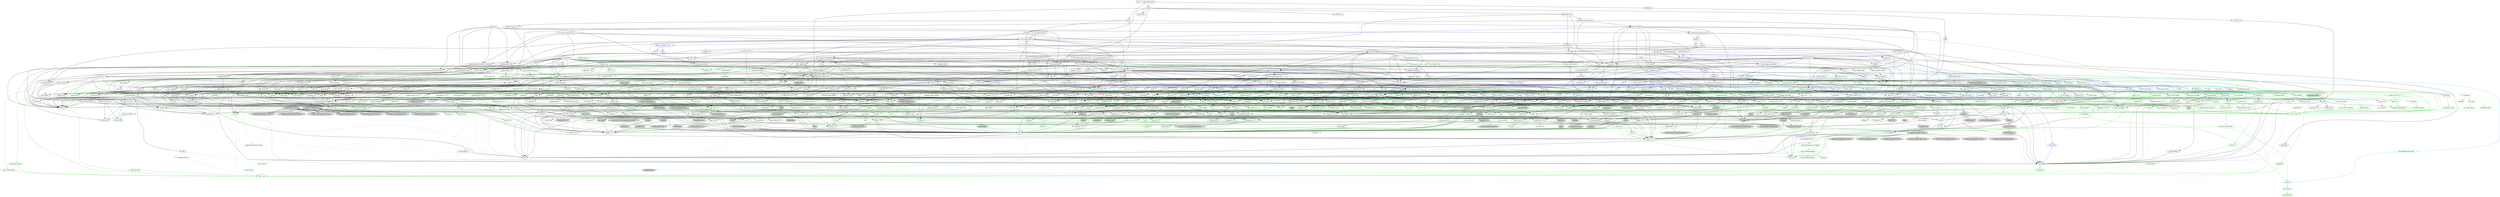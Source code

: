 digraph {
    0 [ label = "tests" shape = box]
    1 [ label = "catalyst-toolbox" shape = box]
    2 [ label = "chain-addr" shape = box]
    3 [ label = "chain-core" shape = box]
    4 [ label = "chain-ser" shape = box]
    5 [ label = "chain-crypto" shape = box]
    6 [ label = "typed-bytes" shape = box]
    7 [ label = "chain-impl-mockchain" shape = box]
    8 [ label = "cardano-legacy-address" shape = box]
    9 [ label = "chain-time" shape = box]
    10 [ label = "chain-vote" shape = box]
    11 [ label = "imhamt" shape = box]
    12 [ label = "sparse-array" shape = box]
    13 [ label = "chain-storage" shape = box]
    14 [ label = "jcli" shape = box]
    15 [ label = "jormungandr-lib" shape = box]
    16 [ label = "jormungandr-automation" shape = box]
    17 [ label = "jortestkit" shape = box]
    18 [ label = "jormungandr-integration-tests" shape = box]
    19 [ label = "hersir" shape = box]
    20 [ label = "thor" shape = box]
    21 [ label = "loki" shape = box]
    22 [ label = "mjolnir" shape = box]
    23 [ label = "snapshot-lib" shape = box]
    24 [ label = "symmetric-cipher" shape = box]
    25 [ label = "vit-servicing-station-lib" shape = box]
    26 [ label = "event-db" shape = box]
    27 [ label = "vit-servicing-station-tests" shape = box]
    28 [ label = "wallet" shape = box]
    29 [ label = "chain-path-derivation" shape = box]
    30 [ label = "hdkeygen" shape = box]
    31 [ label = "chain-network" shape = box]
    32 [ label = "jormungandrwallet" shape = box]
    33 [ label = "wallet-core" shape = box]
    34 [ label = "wallet-wasm-js" shape = box]
    35 [ label = "wallet-uniffi" shape = box]
    36 [ label = "jormungandr" shape = box]
    37 [ label = "explorer" shape = box]
    38 [ label = "settings" shape = box]
    39 [ label = "blockchain" shape = box]
    40 [ label = "vit-servicing-station-cli" shape = box]
    41 [ label = "vit-servicing-station-server" shape = box]
    42 [ label = "iapyx" shape = box]
    43 [ label = "valgrind" shape = box]
    44 [ label = "vitup" shape = box]
    45 [ label = "mainnet-lib" shape = box]
    46 [ label = "mainnet-tools" shape = box]
    47 [ label = "scheduler-service-lib" shape = box]
    48 [ label = "signals-handler" shape = box]
    49 [ label = "snapshot-trigger-service" shape = box]
    50 [ label = "voting_tools_rs" shape = box]
    51 [ label = "integration-tests" shape = box]
    52 [ label = "cat-data-service" shape = box]
    53 [ label = "audit" shape = box]
    54 [ label = "vit-servicing-station-cli-f10" shape = box]
    55 [ label = "vit-servicing-station-lib-f10" shape = box]
    56 [ label = "vit-servicing-station-server-f10" shape = box]
    57 [ label = "vit-servicing-station-tests-f10" shape = box]
    58 [ label = "sign" shape = box]
    59 [ label = "assert_cmd" ]
    60 [ label = "assert_fs" ]
    61 [ label = "bech32 0.8.1" ]
    62 [ label = "clap 4.4.8" ]
    63 [ label = "color-eyre" ]
    64 [ label = "csv" ]
    65 [ label = "fraction" ]
    66 [ label = "futures" ]
    67 [ label = "gag" ]
    68 [ label = "governor" ]
    69 [ label = "graphql_client" ]
    70 [ label = "hex" ]
    71 [ label = "image" ]
    72 [ label = "itertools 0.10.5" color = darkgreen]
    73 [ label = "once_cell" color = darkgreen]
    74 [ label = "predicates 2.1.5" ]
    75 [ label = "proptest" ]
    76 [ label = "qrcode" ]
    77 [ label = "quircs" ]
    78 [ label = "rand 0.8.5" color = darkgreen]
    79 [ label = "rand_chacha 0.3.1" color = darkgreen]
    80 [ label = "rayon" ]
    81 [ label = "regex" color = darkgreen]
    82 [ label = "reqwest" ]
    83 [ label = "rust_decimal" color = darkgreen]
    84 [ label = "rust_decimal_macros" color = green3]
    85 [ label = "serde" color = darkgreen]
    86 [ label = "serde_json" color = darkgreen]
    87 [ label = "serde_test" ]
    88 [ label = "serde_yaml 0.9.27" ]
    89 [ label = "sscanf" ]
    90 [ label = "test-strategy" color = green3]
    91 [ label = "thiserror" color = darkgreen]
    92 [ label = "time" color = darkgreen]
    93 [ label = "tokio" color = darkgreen]
    94 [ label = "tracing" color = darkgreen]
    95 [ label = "tracing-subscriber" ]
    96 [ label = "url" color = darkgreen]
    97 [ label = "versionisator" color = green3]
    98 [ label = "cryptoxide 0.4.4" ]
    99 [ label = "quickcheck" ]
    100 [ label = "curve25519-dalek-ng" ]
    101 [ label = "ed25519-bip32 0.4.1" ]
    102 [ label = "ed25519-dalek" ]
    103 [ label = "generic-array" color = darkgreen]
    104 [ label = "rand_core 0.6.4" color = darkgreen]
    105 [ label = "sha2 0.10.8" color = darkgreen]
    106 [ label = "smoke" color = blue]
    107 [ label = "lazy_static" color = darkgreen]
    108 [ label = "quickcheck_macros" color = green3]
    109 [ label = "strum 0.24.1" ]
    110 [ label = "strum_macros 0.24.3" color = green3]
    111 [ label = "tempfile" color = darkgreen]
    112 [ label = "cbor_event" ]
    113 [ label = "base64 0.21.5" color = darkgreen]
    114 [ label = "cfg-if 1.0.0" color = darkgreen]
    115 [ label = "const_format" ]
    116 [ label = "criterion" ]
    117 [ label = "rustc_version" color = green3]
    118 [ label = "trybuild" color = blue]
    119 [ label = "data-pile" ]
    120 [ label = "sled" ]
    121 [ label = "base64 0.13.1" ]
    122 [ label = "bincode" color = darkgreen]
    123 [ label = "bytes" color = darkgreen]
    124 [ label = "clap_complete" ]
    125 [ label = "gtmpl" ]
    126 [ label = "rand 0.7.3" ]
    127 [ label = "rpassword" ]
    128 [ label = "serde_derive" color = green3]
    129 [ label = "serde_yaml 0.8.26" ]
    130 [ label = "http" ]
    131 [ label = "humantime" ]
    132 [ label = "parity-multiaddr" ]
    133 [ label = "serde_with" ]
    134 [ label = "bytesize" ]
    135 [ label = "custom_debug" ]
    136 [ label = "flate2" ]
    137 [ label = "fs_extra" ]
    138 [ label = "json" ]
    139 [ label = "keynesis" ]
    140 [ label = "log" color = darkgreen]
    141 [ label = "netstat2" ]
    142 [ label = "os_info" ]
    143 [ label = "poldercast" ]
    144 [ label = "prost 0.9.0" color = darkgreen]
    145 [ label = "semver" color = darkgreen]
    146 [ label = "sysinfo" ]
    147 [ label = "tar" ]
    148 [ label = "tokio-stream" ]
    149 [ label = "tonic 0.6.2" ]
    150 [ label = "tonic-build 0.6.2" color = green3]
    151 [ label = "warp" ]
    152 [ label = "zip" ]
    153 [ label = "console" ]
    154 [ label = "dialoguer" ]
    155 [ label = "indicatif" ]
    156 [ label = "sha-1" ]
    157 [ label = "sha2 0.9.9" ]
    158 [ label = "bech32 0.7.3" ]
    159 [ label = "rstest" color = green3]
    160 [ label = "yaml-rust" ]
    161 [ label = "ctrlc" ]
    162 [ label = "slave-pool" ]
    163 [ label = "cocoon" ]
    164 [ label = "dirs" ]
    165 [ label = "zeroize" ]
    166 [ label = "async-trait" color = green3]
    167 [ label = "diesel" color = darkgreen]
    168 [ label = "diesel_migrations" ]
    169 [ label = "dotenv" ]
    170 [ label = "http-zipkin" ]
    171 [ label = "notify" ]
    172 [ label = "pretty_assertions 1.4.0" color = blue]
    173 [ label = "r2d2" color = darkgreen]
    174 [ label = "simplelog 0.8.0" ]
    175 [ label = "tracing-futures" ]
    176 [ label = "bb8" ]
    177 [ label = "bb8-postgres" ]
    178 [ label = "chrono" color = darkgreen]
    179 [ label = "dotenvy" ]
    180 [ label = "tokio-postgres" color = darkgreen]
    181 [ label = "cfg-if 0.1.10" ]
    182 [ label = "dyn-clone" color = darkgreen]
    183 [ label = "fake" ]
    184 [ label = "hyper" ]
    185 [ label = "postgres" color = darkgreen]
    186 [ label = "pretty_assertions 0.6.1" ]
    187 [ label = "rand_core 0.5.1" ]
    188 [ label = "refinery" ]
    189 [ label = "hashlink" ]
    190 [ label = "paste 0.1.18" color = blue]
    191 [ label = "http-body" ]
    192 [ label = "pin-project" ]
    193 [ label = "clear_on_drop" ]
    194 [ label = "console_error_panic_hook" ]
    195 [ label = "getrandom 0.2.11" color = darkgreen]
    196 [ label = "js-sys" color = darkgreen]
    197 [ label = "wasm-bindgen" color = darkgreen]
    198 [ label = "wasm-bindgen-test" color = blue]
    199 [ label = "web-sys" color = darkgreen]
    200 [ label = "uniffi" ]
    201 [ label = "uniffi_build" color = green3]
    202 [ label = "uniffi_macros" color = green3]
    203 [ label = "arc-swap" ]
    204 [ label = "enum-as-inner" color = green3]
    205 [ label = "jsonrpsee-core" ]
    206 [ label = "jsonrpsee-http-server" ]
    207 [ label = "libc" color = darkgreen]
    208 [ label = "linked-hash-map" ]
    209 [ label = "local-ip-address" ]
    210 [ label = "lru" ]
    211 [ label = "nix 0.25.1" style = filled, fillcolor = lightgrey]
    212 [ label = "opentelemetry" ]
    213 [ label = "opentelemetry-otlp" ]
    214 [ label = "opentelemetry-semantic-conventions" ]
    215 [ label = "prometheus" style = dashed]
    216 [ label = "tokio-util 0.6.10" ]
    217 [ label = "tracing-appender" ]
    218 [ label = "tracing-opentelemetry" ]
    219 [ label = "trust-dns-resolver" ]
    220 [ label = "anyhow" color = darkgreen]
    221 [ label = "async-graphql" ]
    222 [ label = "async-graphql-warp" ]
    223 [ label = "futures-channel" color = darkgreen]
    224 [ label = "futures-util" color = darkgreen]
    225 [ label = "ed25519-bip32 0.3.2" ]
    226 [ label = "prettytable-rs" ]
    227 [ label = "warp-reverse-proxy" ]
    228 [ label = "diffy" ]
    229 [ label = "glob" ]
    230 [ label = "path-slash" ]
    231 [ label = "rustls 0.20.9" ]
    232 [ label = "rustls-pemfile" ]
    233 [ label = "tempdir" ]
    234 [ label = "tokio-rustls 0.23.4" ]
    235 [ label = "uuid 0.8.2" ]
    236 [ label = "walkdir" color = darkgreen]
    237 [ label = "cardano-serialization-lib" ]
    238 [ label = "pharos" ]
    239 [ label = "job_scheduler_ng" ]
    240 [ label = "num-traits" color = darkgreen]
    241 [ label = "uuid 1.6.0" color = darkgreen]
    242 [ label = "bytekind" ]
    243 [ label = "cddl" ]
    244 [ label = "ciborium" ]
    245 [ label = "dashmap" ]
    246 [ label = "insta" color = blue]
    247 [ label = "microtype" ]
    248 [ label = "nonempty" ]
    249 [ label = "tracing-test" color = blue]
    250 [ label = "validity" ]
    251 [ label = "libmath" ]
    252 [ label = "rand_chacha 0.2.2" ]
    253 [ label = "axum" ]
    254 [ label = "metrics" ]
    255 [ label = "metrics-exporter-prometheus" ]
    256 [ label = "tower" ]
    257 [ label = "tower-http" ]
    258 [ label = "clap_complete_command" ]
    259 [ label = "base64 0.12.3" ]
    260 [ label = "structopt" ]
    261 [ label = "itertools 0.9.0" ]
    262 [ label = "libsqlite3-sys" color = darkgreen]
    263 [ label = "strum 0.21.0" ]
    264 [ label = "strum_macros 0.21.1" color = green3]
    265 [ label = "anstyle" ]
    266 [ label = "bstr" ]
    267 [ label = "doc-comment" ]
    268 [ label = "predicates 3.0.4" ]
    269 [ label = "predicates-core" ]
    270 [ label = "predicates-tree" ]
    271 [ label = "wait-timeout" ]
    272 [ label = "globwalk" ]
    273 [ label = "clap_builder" ]
    274 [ label = "clap_derive 4.4.7" color = green3, style = dashed]
    275 [ label = "backtrace" color = darkgreen]
    276 [ label = "color-spantrace" style = dashed]
    277 [ label = "eyre" ]
    278 [ label = "indenter" ]
    279 [ label = "owo-colors" ]
    280 [ label = "tracing-error" style = dashed]
    281 [ label = "csv-core" ]
    282 [ label = "itoa" color = darkgreen]
    283 [ label = "ryu" color = darkgreen]
    284 [ label = "num" ]
    285 [ label = "futures-core" color = darkgreen]
    286 [ label = "futures-executor" ]
    287 [ label = "futures-io" color = darkgreen]
    288 [ label = "futures-sink" color = darkgreen]
    289 [ label = "futures-task" color = darkgreen]
    290 [ label = "filedescriptor" ]
    291 [ label = "futures-timer" style = dashed]
    292 [ label = "no-std-compat" ]
    293 [ label = "nonzero_ext" ]
    294 [ label = "parking_lot 0.12.1" color = darkgreen]
    295 [ label = "smallvec" color = darkgreen]
    296 [ label = "graphql_query_derive" color = green3, style = dashed]
    297 [ label = "bytemuck" ]
    298 [ label = "byteorder" color = darkgreen]
    299 [ label = "color_quant" ]
    300 [ label = "gif" style = dashed]
    301 [ label = "jpeg-decoder" style = dashed]
    302 [ label = "num-iter" ]
    303 [ label = "num-rational 0.3.2" ]
    304 [ label = "png" style = dashed]
    305 [ label = "scoped_threadpool" style = dashed]
    306 [ label = "tiff" style = dashed]
    307 [ label = "either" color = darkgreen]
    308 [ label = "difflib" style = dashed]
    309 [ label = "float-cmp" style = dashed]
    310 [ label = "normalize-line-endings" style = dashed]
    311 [ label = "bit-set" style = dashed]
    312 [ label = "bit-vec" style = dashed]
    313 [ label = "bitflags 2.4.1" color = darkgreen]
    314 [ label = "rand_xorshift" ]
    315 [ label = "regex-syntax 0.8.2" color = darkgreen]
    316 [ label = "rusty-fork" style = dashed]
    317 [ label = "unarray" ]
    318 [ label = "checked_int_cast" ]
    319 [ label = "num-derive" color = green3]
    320 [ label = "ppv-lite86" color = darkgreen]
    321 [ label = "rayon-core" ]
    322 [ label = "aho-corasick" color = darkgreen]
    323 [ label = "memchr" color = darkgreen]
    324 [ label = "regex-automata 0.4.3" color = darkgreen]
    325 [ label = "encoding_rs" ]
    326 [ label = "h2" ]
    327 [ label = "hyper-rustls" style = "dashed,filled", fillcolor = lightgrey]
    328 [ label = "ipnet" ]
    329 [ label = "mime" ]
    330 [ label = "percent-encoding" color = darkgreen]
    331 [ label = "pin-project-lite" color = darkgreen]
    332 [ label = "rustls 0.21.9" style = dashed]
    333 [ label = "serde_urlencoded" ]
    334 [ label = "system-configuration" style = filled, fillcolor = lightgrey]
    335 [ label = "tokio-rustls 0.24.1" style = dashed]
    336 [ label = "tower-service" ]
    337 [ label = "wasm-bindgen-futures" ]
    338 [ label = "webpki-roots" style = "dashed,filled", fillcolor = lightgrey]
    339 [ label = "winreg" style = filled, fillcolor = lightgrey]
    340 [ label = "arrayvec 0.7.4" color = darkgreen]
    341 [ label = "borsh" color = darkgreen, style = dashed]
    342 [ label = "rkyv" color = darkgreen, style = dashed]
    343 [ label = "quote" color = green3]
    344 [ label = "indexmap 2.1.0" color = darkgreen]
    345 [ label = "unsafe-libyaml" ]
    346 [ label = "sscanf_macro" color = green3]
    347 [ label = "proc-macro2" color = green3]
    348 [ label = "structmeta" color = green3]
    349 [ label = "syn 1.0.109" color = green3]
    350 [ label = "thiserror-impl" color = green3]
    351 [ label = "deranged" color = darkgreen]
    352 [ label = "num_threads" color = darkgreen, style = "dashed,filled", fillcolor = lightgrey]
    353 [ label = "powerfmt" color = darkgreen]
    354 [ label = "time-core" color = darkgreen]
    355 [ label = "time-macros" color = green3, style = dashed]
    356 [ label = "mio" color = darkgreen]
    357 [ label = "num_cpus" color = darkgreen, style = dashed]
    358 [ label = "signal-hook-registry" color = darkgreen, style = "dashed,filled", fillcolor = lightgrey]
    359 [ label = "socket2 0.5.5" color = darkgreen, style = filled, fillcolor = lightgrey]
    360 [ label = "tokio-macros" color = green3, style = dashed]
    361 [ label = "windows-sys 0.48.0" color = darkgreen, style = filled, fillcolor = lightgrey]
    362 [ label = "tracing-attributes" color = green3, style = dashed]
    363 [ label = "tracing-core" color = darkgreen]
    364 [ label = "matchers" style = dashed]
    365 [ label = "nu-ansi-term" style = dashed]
    366 [ label = "sharded-slab" style = dashed]
    367 [ label = "thread_local" ]
    368 [ label = "tracing-log 0.2.0" style = dashed]
    369 [ label = "tracing-serde" style = dashed]
    370 [ label = "form_urlencoded" color = darkgreen]
    371 [ label = "idna 0.4.0" color = darkgreen]
    372 [ label = "platforms" color = green3]
    373 [ label = "env_logger" style = dashed]
    374 [ label = "digest 0.9.0" ]
    375 [ label = "subtle-ng" ]
    376 [ label = "curve25519-dalek" ]
    377 [ label = "ed25519" ]
    378 [ label = "typenum" color = darkgreen]
    379 [ label = "version_check" color = green3]
    380 [ label = "cpufeatures" color = darkgreen, style = filled, fillcolor = lightgrey]
    381 [ label = "digest 0.10.7" color = darkgreen]
    382 [ label = "heck 0.4.1" color = green3]
    383 [ label = "rustversion" color = red]
    384 [ label = "fastrand" color = darkgreen]
    385 [ label = "redox_syscall 0.4.1" color = darkgreen, style = filled, fillcolor = lightgrey]
    386 [ label = "rustix" color = darkgreen]
    387 [ label = "const_format_proc_macros" color = green3]
    388 [ label = "atty" ]
    389 [ label = "cast" ]
    390 [ label = "clap 2.34.0" ]
    391 [ label = "criterion-plot" ]
    392 [ label = "oorandom" ]
    393 [ label = "plotters" ]
    394 [ label = "serde_cbor" ]
    395 [ label = "tinytemplate" ]
    396 [ label = "basic-toml" color = blue]
    397 [ label = "termcolor" ]
    398 [ label = "memmap2" ]
    399 [ label = "crc32fast" ]
    400 [ label = "crossbeam-epoch" ]
    401 [ label = "crossbeam-utils" ]
    402 [ label = "fs2" style = filled, fillcolor = lightgrey]
    403 [ label = "fxhash" ]
    404 [ label = "parking_lot 0.11.2" ]
    405 [ label = "gtmpl_value" ]
    406 [ label = "getrandom 0.1.16" style = dashed]
    407 [ label = "rand_hc" style = filled, fillcolor = lightgrey]
    408 [ label = "winapi" color = darkgreen, style = filled, fillcolor = lightgrey]
    409 [ label = "syn 2.0.39" color = green3]
    410 [ label = "indexmap 1.9.3" color = darkgreen]
    411 [ label = "fnv" color = darkgreen]
    412 [ label = "arrayref" ]
    413 [ label = "bs58" ]
    414 [ label = "data-encoding" ]
    415 [ label = "multihash" ]
    416 [ label = "static_assertions" ]
    417 [ label = "unsigned-varint 0.7.2" ]
    418 [ label = "serde_with_macros" color = green3, style = dashed]
    419 [ label = "custom_debug_derive" color = green3]
    420 [ label = "miniz_oxide 0.7.1" color = darkgreen]
    421 [ label = "cryptoxide 0.3.6" ]
    422 [ label = "bitflags 1.3.2" color = darkgreen]
    423 [ label = "prost-derive 0.9.0" color = green3, style = dashed]
    424 [ label = "core-foundation-sys" color = darkgreen, style = filled, fillcolor = lightgrey]
    425 [ label = "ntapi" style = filled, fillcolor = lightgrey]
    426 [ label = "filetime" ]
    427 [ label = "xattr" style = "dashed,filled", fillcolor = lightgrey]
    428 [ label = "tokio-util 0.7.10" color = darkgreen]
    429 [ label = "async-stream" ]
    430 [ label = "hyper-timeout" style = dashed]
    431 [ label = "tower-layer" ]
    432 [ label = "prost-build 0.9.0" color = green3, style = dashed]
    433 [ label = "headers" ]
    434 [ label = "mime_guess" ]
    435 [ label = "multer" ]
    436 [ label = "scoped-tls" ]
    437 [ label = "tokio-tungstenite" style = dashed]
    438 [ label = "aes 0.8.3" style = dashed]
    439 [ label = "bzip2" style = dashed]
    440 [ label = "constant_time_eq" style = dashed]
    441 [ label = "hmac 0.12.1" color = darkgreen]
    442 [ label = "pbkdf2 0.11.0" style = dashed]
    443 [ label = "sha1" ]
    444 [ label = "zstd" style = dashed]
    445 [ label = "encode_unicode 0.3.6" style = filled, fillcolor = lightgrey]
    446 [ label = "unicode-width" ]
    447 [ label = "windows-sys 0.45.0" style = filled, fillcolor = lightgrey]
    448 [ label = "shell-words" ]
    449 [ label = "number_prefix" ]
    450 [ label = "block-buffer 0.9.0" ]
    451 [ label = "opaque-debug" ]
    452 [ label = "nix 0.27.1" style = filled, fillcolor = lightgrey]
    453 [ label = "crossbeam-channel" ]
    454 [ label = "aes-gcm" ]
    455 [ label = "chacha20poly1305" ]
    456 [ label = "hmac 0.11.0" ]
    457 [ label = "pbkdf2 0.9.0" ]
    458 [ label = "dirs-sys" ]
    459 [ label = "zeroize_derive" color = green3, style = dashed]
    460 [ label = "diesel_derives" color = green3]
    461 [ label = "pq-sys" color = darkgreen, style = dashed]
    462 [ label = "migrations_internals" color = darkgreen]
    463 [ label = "migrations_macros" color = green3]
    464 [ label = "zipkin" ]
    465 [ label = "fsevent-sys" style = "dashed,filled", fillcolor = lightgrey]
    466 [ label = "inotify" style = filled, fillcolor = lightgrey]
    467 [ label = "kqueue" style = filled, fillcolor = lightgrey]
    468 [ label = "diff" color = blue]
    469 [ label = "yansi" color = blue]
    470 [ label = "scheduled-thread-pool" color = darkgreen]
    471 [ label = "android-tzdata" color = darkgreen, style = "dashed,filled", fillcolor = lightgrey]
    472 [ label = "iana-time-zone" color = darkgreen, style = "dashed,filled", fillcolor = lightgrey]
    473 [ label = "windows-targets 0.48.5" color = darkgreen, style = filled, fillcolor = lightgrey]
    474 [ label = "fallible-iterator" color = darkgreen]
    475 [ label = "phf" color = darkgreen]
    476 [ label = "postgres-protocol" color = darkgreen]
    477 [ label = "postgres-types" color = darkgreen]
    478 [ label = "whoami" color = darkgreen]
    479 [ label = "deunicode" ]
    480 [ label = "url-escape" style = dashed]
    481 [ label = "httparse" ]
    482 [ label = "httpdate" ]
    483 [ label = "socket2 0.4.10" style = dashed]
    484 [ label = "want" ]
    485 [ label = "ansi_term 0.11.0" ]
    486 [ label = "ctor" color = green3, style = filled, fillcolor = lightgrey]
    487 [ label = "difference" ]
    488 [ label = "output_vt100" style = filled, fillcolor = lightgrey]
    489 [ label = "refinery-core" color = darkgreen]
    490 [ label = "refinery-macros" color = green3]
    491 [ label = "hashbrown 0.14.2" color = darkgreen]
    492 [ label = "paste-impl" color = turquoise3]
    493 [ label = "proc-macro-hack" color = turquoise3]
    494 [ label = "pin-project-internal" color = green3]
    495 [ label = "cc" color = green3]
    496 [ label = "wasi 0.11.0+wasi-snapshot-preview1" color = darkgreen, style = filled, fillcolor = lightgrey]
    497 [ label = "wasm-bindgen-macro" color = green3]
    498 [ label = "wasm-bindgen-test-macro" color = turquoise3]
    499 [ label = "camino" color = darkgreen]
    500 [ label = "cargo_metadata" ]
    501 [ label = "paste 1.0.14" color = green3]
    502 [ label = "fs-err" color = green3]
    503 [ label = "toml 0.5.11" color = green3]
    504 [ label = "uniffi_meta" color = green3]
    505 [ label = "beef" ]
    506 [ label = "jsonrpsee-types" ]
    507 [ label = "rustc-hash" style = dashed]
    508 [ label = "globset" ]
    509 [ label = "unicase" color = darkgreen]
    510 [ label = "neli" style = filled, fillcolor = lightgrey]
    511 [ label = "windows-sys 0.42.0" style = filled, fillcolor = lightgrey]
    512 [ label = "hashbrown 0.12.3" color = darkgreen]
    513 [ label = "autocfg" color = green3]
    514 [ label = "memoffset 0.6.5" style = "dashed,filled", fillcolor = lightgrey]
    515 [ label = "pin-utils" color = darkgreen]
    516 [ label = "opentelemetry_api" ]
    517 [ label = "opentelemetry_sdk" ]
    518 [ label = "opentelemetry-proto" ]
    519 [ label = "prost 0.11.9" color = darkgreen, style = dashed]
    520 [ label = "tonic 0.8.3" style = dashed]
    521 [ label = "protobuf" style = dashed]
    522 [ label = "slab" color = darkgreen]
    523 [ label = "tracing-log 0.1.4" style = dashed]
    524 [ label = "ipconfig" style = "dashed,filled", fillcolor = lightgrey]
    525 [ label = "lru-cache" ]
    526 [ label = "resolv-conf" style = dashed]
    527 [ label = "trust-dns-proto" ]
    528 [ label = "async-graphql-derive" color = green3]
    529 [ label = "async-graphql-parser" color = darkgreen]
    530 [ label = "async-graphql-value" color = darkgreen]
    531 [ label = "fast_chemail" style = dashed]
    532 [ label = "futures-macro" color = green3, style = dashed]
    533 [ label = "encode_unicode 1.0.0" ]
    534 [ label = "is-terminal" ]
    535 [ label = "term" ]
    536 [ label = "ansi_term 0.12.1" ]
    537 [ label = "ring 0.16.20" ]
    538 [ label = "sct" ]
    539 [ label = "webpki" ]
    540 [ label = "rand 0.4.6" ]
    541 [ label = "remove_dir_all" ]
    542 [ label = "same-file" color = darkgreen]
    543 [ label = "winapi-util" color = darkgreen, style = filled, fillcolor = lightgrey]
    544 [ label = "noop_proc_macro" color = green3, style = filled, fillcolor = lightgrey]
    545 [ label = "num-bigint" ]
    546 [ label = "num-integer" ]
    547 [ label = "rand_os" style = filled, fillcolor = lightgrey]
    548 [ label = "schemars" color = darkgreen]
    549 [ label = "serde-wasm-bindgen 0.4.5" style = filled, fillcolor = lightgrey]
    550 [ label = "cron" ]
    551 [ label = "libm" color = darkgreen, style = dashed]
    552 [ label = "abnf_to_pest" ]
    553 [ label = "base16" ]
    554 [ label = "base64-url" style = dashed]
    555 [ label = "clap 3.2.25" style = dashed]
    556 [ label = "codespan-reporting" ]
    557 [ label = "crossterm" style = "dashed,filled", fillcolor = lightgrey]
    558 [ label = "displaydoc" color = green3]
    559 [ label = "hexf-parse" ]
    560 [ label = "itertools 0.11.0" ]
    561 [ label = "lexical-core" ]
    562 [ label = "pest_meta" ]
    563 [ label = "pest_vm" ]
    564 [ label = "regex-syntax 0.7.5" style = dashed]
    565 [ label = "serde-wasm-bindgen 0.5.0" style = "dashed,filled", fillcolor = lightgrey]
    566 [ label = "simplelog 0.12.1" ]
    567 [ label = "uriparse" style = dashed]
    568 [ label = "ciborium-io" ]
    569 [ label = "ciborium-ll" ]
    570 [ label = "lock_api" color = darkgreen]
    571 [ label = "parking_lot_core 0.9.9" color = darkgreen]
    572 [ label = "similar" color = blue]
    573 [ label = "microtype-macro" color = green3]
    574 [ label = "secrecy" style = dashed]
    575 [ label = "tracing-test-macro" color = turquoise3]
    576 [ label = "rand 0.3.23" ]
    577 [ label = "axum-core" ]
    578 [ label = "matchit" ]
    579 [ label = "serde_path_to_error" style = dashed]
    580 [ label = "sync_wrapper" ]
    581 [ label = "ahash 0.7.7" color = darkgreen]
    582 [ label = "metrics-macros" color = green3]
    583 [ label = "metrics-util" ]
    584 [ label = "quanta" ]
    585 [ label = "http-range-header" ]
    586 [ label = "clap_complete_fig" style = dashed]
    587 [ label = "clap_complete_nushell" style = dashed]
    588 [ label = "structopt-derive" color = green3]
    589 [ label = "pkg-config" color = green3, style = dashed]
    590 [ label = "vcpkg" color = green3, style = "dashed,filled", fillcolor = lightgrey]
    591 [ label = "heck 0.3.3" color = green3]
    592 [ label = "termtree" ]
    593 [ label = "ignore" ]
    594 [ label = "anstream" style = dashed]
    595 [ label = "clap_lex 0.6.0" ]
    596 [ label = "strsim 0.10.0" color = darkgreen, style = dashed]
    597 [ label = "addr2line" color = darkgreen, style = filled, fillcolor = lightgrey]
    598 [ label = "object" color = darkgreen, style = filled, fillcolor = lightgrey]
    599 [ label = "rustc-demangle" color = darkgreen]
    600 [ label = "num-complex" ]
    601 [ label = "num-rational 0.4.1" ]
    602 [ label = "graphql_client_codegen" color = green3, style = dashed]
    603 [ label = "weezl" style = dashed]
    604 [ label = "deflate" style = dashed]
    605 [ label = "miniz_oxide 0.3.7" style = dashed]
    606 [ label = "miniz_oxide 0.4.4" style = dashed]
    607 [ label = "quick-error" style = dashed]
    608 [ label = "crossbeam-deque" ]
    609 [ label = "ring 0.17.5" ]
    610 [ label = "rustls-webpki" style = dashed]
    611 [ label = "core-foundation" style = filled, fillcolor = lightgrey]
    612 [ label = "system-configuration-sys" style = filled, fillcolor = lightgrey]
    613 [ label = "borsh-derive" color = green3, style = dashed]
    614 [ label = "cfg_aliases" color = green3, style = dashed]
    615 [ label = "bitvec" color = darkgreen, style = dashed]
    616 [ label = "bytecheck" color = darkgreen, style = dashed]
    617 [ label = "ptr_meta" color = darkgreen, style = dashed]
    618 [ label = "rend" color = darkgreen, style = dashed]
    619 [ label = "rkyv_derive" color = green3, style = dashed]
    620 [ label = "seahash" color = darkgreen, style = dashed]
    621 [ label = "tinyvec" color = darkgreen]
    622 [ label = "equivalent" color = darkgreen]
    623 [ label = "regex-syntax 0.6.29" color = darkgreen]
    624 [ label = "unicode-ident" color = green3]
    625 [ label = "structmeta-derive" color = green3]
    626 [ label = "hermit-abi 0.3.3" color = darkgreen, style = filled, fillcolor = lightgrey]
    627 [ label = "valuable" color = darkgreen, style = "dashed,filled", fillcolor = lightgrey]
    628 [ label = "regex-automata 0.1.10" style = dashed]
    629 [ label = "overload" style = dashed]
    630 [ label = "unicode-bidi" color = darkgreen]
    631 [ label = "unicode-normalization" color = darkgreen]
    632 [ label = "subtle" color = darkgreen]
    633 [ label = "signature" ]
    634 [ label = "block-buffer 0.10.4" color = darkgreen, style = dashed]
    635 [ label = "crypto-common" color = darkgreen]
    636 [ label = "errno" color = darkgreen, style = filled, fillcolor = lightgrey]
    637 [ label = "linux-raw-sys" color = darkgreen, style = filled, fillcolor = lightgrey]
    638 [ label = "unicode-xid" color = green3]
    639 [ label = "hermit-abi 0.1.19" style = filled, fillcolor = lightgrey]
    640 [ label = "strsim 0.8.0" style = dashed]
    641 [ label = "textwrap 0.11.0" ]
    642 [ label = "vec_map" style = dashed]
    643 [ label = "plotters-backend" ]
    644 [ label = "plotters-svg" style = dashed]
    645 [ label = "half" ]
    646 [ label = "memoffset 0.9.0" ]
    647 [ label = "scopeguard" color = darkgreen]
    648 [ label = "instant" ]
    649 [ label = "parking_lot_core 0.8.6" ]
    650 [ label = "wasi 0.9.0+wasi-snapshot-preview1" style = "dashed,filled", fillcolor = lightgrey]
    651 [ label = "winapi-i686-pc-windows-gnu" color = darkgreen, style = filled, fillcolor = lightgrey]
    652 [ label = "winapi-x86_64-pc-windows-gnu" color = darkgreen, style = filled, fillcolor = lightgrey]
    653 [ label = "multihash-derive" color = green3, style = dashed]
    654 [ label = "unsigned-varint 0.5.1" ]
    655 [ label = "darling 0.20.3" color = green3, style = dashed]
    656 [ label = "synstructure" color = green3]
    657 [ label = "adler" color = darkgreen]
    658 [ label = "redox_syscall 0.3.5" style = filled, fillcolor = lightgrey]
    659 [ label = "async-stream-impl" color = green3]
    660 [ label = "tokio-io-timeout" style = dashed]
    661 [ label = "multimap" color = green3, style = dashed]
    662 [ label = "petgraph" color = green3, style = dashed]
    663 [ label = "prost-types 0.9.0" color = green3, style = dashed]
    664 [ label = "which" color = green3, style = dashed]
    665 [ label = "headers-core" ]
    666 [ label = "spin 0.9.8" ]
    667 [ label = "tungstenite" style = dashed]
    668 [ label = "cipher 0.4.4" ]
    669 [ label = "bzip2-sys" style = dashed]
    670 [ label = "password-hash" style = dashed]
    671 [ label = "zstd-safe" style = dashed]
    672 [ label = "windows-targets 0.42.2" style = filled, fillcolor = lightgrey]
    673 [ label = "aead 0.4.3" ]
    674 [ label = "aes 0.7.5" style = dashed]
    675 [ label = "cipher 0.3.0" ]
    676 [ label = "ctr" ]
    677 [ label = "ghash" ]
    678 [ label = "aead 0.5.2" ]
    679 [ label = "chacha20" ]
    680 [ label = "poly1305" ]
    681 [ label = "crypto-mac" ]
    682 [ label = "redox_users" style = filled, fillcolor = lightgrey]
    683 [ label = "lazycell" ]
    684 [ label = "zipkin-types" ]
    685 [ label = "inotify-sys" style = filled, fillcolor = lightgrey]
    686 [ label = "kqueue-sys" style = filled, fillcolor = lightgrey]
    687 [ label = "android_system_properties" color = darkgreen, style = "dashed,filled", fillcolor = lightgrey]
    688 [ label = "iana-time-zone-haiku" color = darkgreen, style = "dashed,filled", fillcolor = lightgrey]
    689 [ label = "windows-core" color = darkgreen, style = "dashed,filled", fillcolor = lightgrey]
    690 [ label = "windows_aarch64_gnullvm 0.48.5" color = darkgreen, style = filled, fillcolor = lightgrey]
    691 [ label = "windows_aarch64_msvc 0.48.5" color = darkgreen, style = filled, fillcolor = lightgrey]
    692 [ label = "windows_i686_gnu 0.48.5" color = darkgreen, style = filled, fillcolor = lightgrey]
    693 [ label = "windows_i686_msvc 0.48.5" color = darkgreen, style = filled, fillcolor = lightgrey]
    694 [ label = "windows_x86_64_gnu 0.48.5" color = darkgreen, style = filled, fillcolor = lightgrey]
    695 [ label = "windows_x86_64_gnullvm 0.48.5" color = darkgreen, style = filled, fillcolor = lightgrey]
    696 [ label = "windows_x86_64_msvc 0.48.5" color = darkgreen, style = filled, fillcolor = lightgrey]
    697 [ label = "phf_shared" color = darkgreen]
    698 [ label = "md-5" color = darkgreen]
    699 [ label = "stringprep" color = darkgreen]
    700 [ label = "try-lock" ]
    701 [ label = "siphasher 1.0.0" color = darkgreen]
    702 [ label = "toml 0.7.8" color = darkgreen]
    703 [ label = "ahash 0.8.6" color = darkgreen, style = dashed]
    704 [ label = "allocator-api2" color = darkgreen, style = dashed]
    705 [ label = "jobserver" color = green3, style = dashed]
    706 [ label = "wasm-bindgen-macro-support" color = green3]
    707 [ label = "cargo-platform" ]
    708 [ label = "siphasher 0.3.11" color = darkgreen]
    709 [ label = "uniffi_checksum_derive" color = green3]
    710 [ label = "windows_aarch64_gnullvm 0.42.2" style = filled, fillcolor = lightgrey]
    711 [ label = "windows_aarch64_msvc 0.42.2" style = filled, fillcolor = lightgrey]
    712 [ label = "windows_i686_gnu 0.42.2" style = filled, fillcolor = lightgrey]
    713 [ label = "windows_i686_msvc 0.42.2" style = filled, fillcolor = lightgrey]
    714 [ label = "windows_x86_64_gnu 0.42.2" style = filled, fillcolor = lightgrey]
    715 [ label = "windows_x86_64_gnullvm 0.42.2" style = filled, fillcolor = lightgrey]
    716 [ label = "windows_x86_64_msvc 0.42.2" style = filled, fillcolor = lightgrey]
    717 [ label = "tonic-build 0.8.4" color = green3, style = dashed]
    718 [ label = "prost-derive 0.11.9" color = green3, style = dashed]
    719 [ label = "widestring" style = "dashed,filled", fillcolor = lightgrey]
    720 [ label = "hostname" style = dashed]
    721 [ label = "idna 0.2.3" ]
    722 [ label = "Inflector" color = green3]
    723 [ label = "darling 0.14.4" color = green3]
    724 [ label = "proc-macro-crate 1.3.1" color = green3]
    725 [ label = "pest" color = darkgreen]
    726 [ label = "ascii_utils" style = dashed]
    727 [ label = "dirs-next" ]
    728 [ label = "spin 0.5.2" style = filled, fillcolor = lightgrey]
    729 [ label = "untrusted 0.7.1" ]
    730 [ label = "untrusted 0.9.0" ]
    731 [ label = "fuchsia-cprng" style = filled, fillcolor = lightgrey]
    732 [ label = "rand_core 0.3.1" style = filled, fillcolor = lightgrey]
    733 [ label = "rdrand" style = filled, fillcolor = lightgrey]
    734 [ label = "cloudabi" style = filled, fillcolor = lightgrey]
    735 [ label = "rand_core 0.4.2" style = filled, fillcolor = lightgrey]
    736 [ label = "schemars_derive" color = green3, style = dashed]
    737 [ label = "nom" ]
    738 [ label = "abnf" ]
    739 [ label = "pretty" ]
    740 [ label = "clap_derive 3.2.25" color = green3, style = dashed]
    741 [ label = "clap_lex 0.2.4" style = dashed]
    742 [ label = "textwrap 0.16.0" style = dashed]
    743 [ label = "crossterm_winapi" style = "dashed,filled", fillcolor = lightgrey]
    744 [ label = "signal-hook" style = "dashed,filled", fillcolor = lightgrey]
    745 [ label = "signal-hook-mio" style = "dashed,filled", fillcolor = lightgrey]
    746 [ label = "lexical-parse-float" style = dashed]
    747 [ label = "lexical-parse-integer" style = dashed]
    748 [ label = "lexical-util" ]
    749 [ label = "lexical-write-float" style = dashed]
    750 [ label = "lexical-write-integer" style = dashed]
    751 [ label = "atomic-shim" style = dashed]
    752 [ label = "hashbrown 0.11.2" style = dashed]
    753 [ label = "sketches-ddsketch" style = dashed]
    754 [ label = "mach" style = filled, fillcolor = lightgrey]
    755 [ label = "raw-cpuid" style = filled, fillcolor = lightgrey]
    756 [ label = "wasi 0.10.2+wasi-snapshot-preview1" style = filled, fillcolor = lightgrey]
    757 [ label = "proc-macro-error" color = green3]
    758 [ label = "unicode-segmentation" color = darkgreen]
    759 [ label = "anstyle-parse" style = dashed]
    760 [ label = "anstyle-query" style = dashed]
    761 [ label = "anstyle-wincon" style = "dashed,filled", fillcolor = lightgrey]
    762 [ label = "colorchoice" style = dashed]
    763 [ label = "utf8parse" style = dashed]
    764 [ label = "gimli" color = darkgreen, style = filled, fillcolor = lightgrey]
    765 [ label = "graphql-introspection-query" color = green3, style = dashed]
    766 [ label = "graphql-parser" color = green3, style = dashed]
    767 [ label = "adler32" style = dashed]
    768 [ label = "proc-macro-crate 2.0.0" color = green3, style = dashed]
    769 [ label = "syn_derive" color = green3, style = dashed]
    770 [ label = "funty" color = darkgreen, style = dashed]
    771 [ label = "radium" color = darkgreen, style = dashed]
    772 [ label = "tap" color = darkgreen, style = dashed]
    773 [ label = "wyz" color = darkgreen, style = dashed]
    774 [ label = "bytecheck_derive" color = green3, style = dashed]
    775 [ label = "simdutf8" color = darkgreen, style = dashed]
    776 [ label = "ptr_meta_derive" color = green3, style = dashed]
    777 [ label = "tinyvec_macros" color = darkgreen, style = dashed]
    778 [ label = "redox_syscall 0.2.16" style = filled, fillcolor = lightgrey]
    779 [ label = "darling_core 0.20.3" color = green3, style = dashed]
    780 [ label = "darling_macro 0.20.3" color = green3, style = dashed]
    781 [ label = "fixedbitset" color = green3, style = dashed]
    782 [ label = "home" color = green3, style = "dashed,filled", fillcolor = lightgrey]
    783 [ label = "utf-8" style = dashed]
    784 [ label = "inout" ]
    785 [ label = "base64ct" style = dashed]
    786 [ label = "zstd-sys" style = dashed]
    787 [ label = "polyval" ]
    788 [ label = "universal-hash 0.5.1" ]
    789 [ label = "libredox" style = filled, fillcolor = lightgrey]
    790 [ label = "finl_unicode" color = darkgreen]
    791 [ label = "serde_spanned" color = darkgreen]
    792 [ label = "toml_datetime" color = darkgreen]
    793 [ label = "toml_edit 0.19.15" color = darkgreen]
    794 [ label = "zerocopy" color = darkgreen, style = dashed]
    795 [ label = "wasm-bindgen-backend" color = green3]
    796 [ label = "wasm-bindgen-shared" color = green3]
    797 [ label = "prettyplease" color = green3, style = dashed]
    798 [ label = "prost-build 0.11.9" color = green3, style = dashed]
    799 [ label = "match_cfg" style = dashed]
    800 [ label = "matches" ]
    801 [ label = "darling_core 0.14.4" color = green3]
    802 [ label = "darling_macro 0.14.4" color = green3]
    803 [ label = "ucd-trie" color = darkgreen]
    804 [ label = "dirs-sys-next" ]
    805 [ label = "serde_derive_internals" color = green3, style = dashed]
    806 [ label = "minimal-lexical" ]
    807 [ label = "abnf-core" ]
    808 [ label = "arrayvec 0.5.2" ]
    809 [ label = "typed-arena" ]
    810 [ label = "os_str_bytes" style = dashed]
    811 [ label = "proc-macro-error-attr" color = green3]
    812 [ label = "combine" color = green3, style = dashed]
    813 [ label = "toml_edit 0.20.7" color = green3, style = dashed]
    814 [ label = "ident_case" color = green3]
    815 [ label = "universal-hash 0.4.1" ]
    816 [ label = "winnow" color = darkgreen]
    817 [ label = "zerocopy-derive" color = green3, style = "dashed,filled", fillcolor = lightgrey]
    818 [ label = "bumpalo" color = green3]
    819 [ label = "prost-types 0.11.9" color = green3, style = dashed]
    820 [ label = "ascii" color = green3, style = dashed]
    821 [ label = "unreachable" color = green3, style = dashed]
    822 [ label = "void" color = green3, style = dashed]
    1 -> 63 [ ]
    1 -> 67 [ ]
    1 -> 68 [ ]
    1 -> 18 [ ]
    1 -> 76 [ ]
    1 -> 77 [ ]
    1 -> 89 [ ]
    1 -> 24 [ ]
    1 -> 25 [ style = dotted]
    1 -> 25 [ color = blue]
    1 -> 28 [ ]
    2 -> 3 [ ]
    2 -> 5 [ ]
    2 -> 5 [ color = blue]
    3 -> 4 [ ]
    4 -> 91 [ ]
    5 -> 61 [ ]
    5 -> 100 [ ]
    5 -> 101 [ ]
    5 -> 102 [ ]
    5 -> 70 [ ]
    5 -> 75 [ style = dotted]
    5 -> 75 [ color = blue]
    5 -> 99 [ style = dotted]
    5 -> 99 [ color = blue]
    5 -> 80 [ ]
    5 -> 105 [ ]
    5 -> 106 [ color = blue]
    5 -> 90 [ color = green3, style = dotted]
    5 -> 90 [ color = turquoise3]
    5 -> 6 [ ]
    7 -> 8 [ ]
    7 -> 2 [ ]
    7 -> 2 [ color = blue]
    7 -> 9 [ ]
    7 -> 9 [ color = blue]
    7 -> 10 [ ]
    7 -> 11 [ ]
    7 -> 108 [ color = green3, style = dotted]
    7 -> 108 [ color = turquoise3]
    7 -> 12 [ ]
    7 -> 109 [ ]
    7 -> 94 [ ]
    8 -> 112 [ ]
    8 -> 101 [ ]
    9 -> 3 [ ]
    9 -> 75 [ style = dotted]
    9 -> 75 [ color = blue]
    9 -> 99 [ style = dotted]
    9 -> 99 [ color = blue]
    9 -> 90 [ color = green3, style = dotted]
    9 -> 90 [ color = turquoise3]
    10 -> 113 [ ]
    10 -> 3 [ ]
    10 -> 5 [ ]
    10 -> 115 [ ]
    10 -> 116 [ color = blue]
    11 -> 116 [ color = blue]
    11 -> 75 [ style = dotted]
    11 -> 75 [ color = blue]
    11 -> 117 [ color = green3]
    11 -> 90 [ color = green3, style = dotted]
    11 -> 90 [ color = turquoise3]
    11 -> 91 [ ]
    11 -> 118 [ color = blue]
    12 -> 75 [ color = blue]
    12 -> 90 [ color = turquoise3]
    13 -> 116 [ style = dotted]
    13 -> 119 [ ]
    13 -> 104 [ style = dotted]
    13 -> 104 [ color = blue]
    13 -> 120 [ ]
    13 -> 111 [ style = dotted]
    13 -> 111 [ color = blue]
    13 -> 91 [ ]
    14 -> 60 [ color = blue]
    14 -> 124 [ ]
    14 -> 125 [ ]
    14 -> 15 [ ]
    14 -> 74 [ color = blue]
    14 -> 82 [ ]
    14 -> 127 [ ]
    14 -> 97 [ color = green3]
    15 -> 122 [ color = blue]
    15 -> 7 [ ]
    15 -> 7 [ color = blue]
    15 -> 130 [ ]
    15 -> 131 [ ]
    15 -> 132 [ ]
    15 -> 133 [ ]
    15 -> 129 [ color = blue]
    16 -> 59 [ ]
    16 -> 13 [ ]
    16 -> 69 [ ]
    16 -> 14 [ ]
    16 -> 17 [ ]
    16 -> 138 [ ]
    16 -> 141 [ ]
    16 -> 143 [ ]
    16 -> 149 [ ]
    16 -> 150 [ color = green3]
    16 -> 95 [ ]
    17 -> 60 [ ]
    17 -> 121 [ ]
    17 -> 61 [ ]
    17 -> 134 [ ]
    17 -> 64 [ ]
    17 -> 135 [ ]
    17 -> 154 [ ]
    17 -> 137 [ ]
    17 -> 70 [ ]
    17 -> 131 [ ]
    17 -> 155 [ ]
    17 -> 142 [ ]
    17 -> 74 [ ]
    17 -> 82 [ ]
    17 -> 145 [ ]
    17 -> 129 [ ]
    17 -> 156 [ ]
    17 -> 157 [ ]
    17 -> 146 [ ]
    17 -> 147 [ ]
    17 -> 151 [ ]
    17 -> 152 [ ]
    18 -> 158 [ ]
    18 -> 19 [ ]
    18 -> 22 [ ]
    18 -> 159 [ color = green3]
    19 -> 161 [ ]
    19 -> 162 [ ]
    19 -> 20 [ ]
    20 -> 163 [ ]
    20 -> 164 [ ]
    20 -> 16 [ ]
    21 -> 20 [ ]
    22 -> 21 [ ]
    23 -> 65 [ ]
    23 -> 15 [ ]
    23 -> 82 [ ]
    23 -> 84 [ color = green3]
    23 -> 87 [ style = dotted]
    23 -> 87 [ color = blue]
    23 -> 88 [ ]
    23 -> 88 [ color = blue]
    24 -> 98 [ ]
    24 -> 78 [ ]
    24 -> 91 [ ]
    24 -> 165 [ ]
    25 -> 168 [ ]
    25 -> 169 [ ]
    25 -> 26 [ ]
    25 -> 170 [ ]
    25 -> 171 [ ]
    25 -> 172 [ color = blue]
    25 -> 174 [ ]
    25 -> 175 [ ]
    25 -> 95 [ ]
    25 -> 27 [ color = blue]
    26 -> 177 [ ]
    26 -> 179 [ ]
    26 -> 83 [ ]
    26 -> 91 [ ]
    27 -> 59 [ ]
    27 -> 181 [ ]
    27 -> 62 [ ]
    27 -> 182 [ ]
    27 -> 183 [ ]
    27 -> 17 [ ]
    27 -> 186 [ ]
    27 -> 188 [ ]
    27 -> 23 [ ]
    27 -> 25 [ ]
    28 -> 189 [ ]
    28 -> 30 [ ]
    28 -> 15 [ ]
    29 -> 190 [ color = blue]
    29 -> 99 [ color = blue]
    29 -> 108 [ color = turquoise3]
    29 -> 91 [ ]
    30 -> 8 [ ]
    30 -> 2 [ ]
    30 -> 29 [ ]
    31 -> 5 [ ]
    31 -> 66 [ ]
    31 -> 91 [ ]
    31 -> 149 [ ]
    31 -> 150 [ color = green3]
    32 -> 33 [ ]
    33 -> 158 [ ]
    33 -> 24 [ ]
    33 -> 28 [ ]
    34 -> 193 [ ]
    34 -> 33 [ ]
    34 -> 198 [ color = blue]
    35 -> 200 [ ]
    35 -> 33 [ ]
    36 -> 203 [ ]
    36 -> 31 [ ]
    36 -> 13 [ ]
    36 -> 62 [ ]
    36 -> 170 [ ]
    36 -> 15 [ ]
    36 -> 206 [ ]
    36 -> 209 [ ]
    36 -> 211 [ arrowType = empty, fillcolor = lightgrey]
    36 -> 213 [ ]
    36 -> 214 [ ]
    36 -> 143 [ ]
    36 -> 215 [ style = dotted]
    36 -> 82 [ ]
    36 -> 217 [ ]
    36 -> 218 [ ]
    36 -> 219 [ ]
    36 -> 97 [ color = green3]
    36 -> 151 [ ]
    37 -> 222 [ ]
    37 -> 31 [ ]
    37 -> 170 [ ]
    37 -> 18 [ ]
    37 -> 213 [ ]
    37 -> 214 [ ]
    37 -> 217 [ ]
    37 -> 218 [ ]
    38 -> 120 [ ]
    38 -> 91 [ ]
    39 -> 7 [ ]
    39 -> 210 [ ]
    40 -> 25 [ ]
    41 -> 213 [ ]
    41 -> 214 [ ]
    41 -> 217 [ ]
    41 -> 218 [ ]
    41 -> 25 [ ]
    42 -> 1 [ ]
    42 -> 225 [ ]
    42 -> 226 [ ]
    42 -> 43 [ ]
    43 -> 16 [ ]
    43 -> 25 [ ]
    43 -> 33 [ ]
    43 -> 227 [ ]
    44 -> 228 [ ]
    44 -> 46 [ ]
    44 -> 230 [ ]
    44 -> 234 [ ]
    44 -> 217 [ ]
    44 -> 235 [ ]
    44 -> 43 [ ]
    45 -> 237 [ ]
    45 -> 238 [ ]
    45 -> 23 [ ]
    45 -> 233 [ ]
    45 -> 20 [ ]
    46 -> 239 [ ]
    46 -> 45 [ ]
    46 -> 226 [ ]
    46 -> 49 [ ]
    47 -> 178 [ ]
    47 -> 62 [ ]
    47 -> 66 [ ]
    47 -> 17 [ ]
    47 -> 241 [ ]
    48 -> 66 [ ]
    48 -> 93 [ ]
    49 -> 1 [ ]
    49 -> 47 [ ]
    49 -> 48 [ ]
    49 -> 50 [ ]
    50 -> 242 [ ]
    50 -> 237 [ ]
    50 -> 243 [ ]
    50 -> 62 [ ]
    50 -> 63 [ ]
    50 -> 245 [ ]
    50 -> 164 [ ]
    50 -> 246 [ color = blue]
    50 -> 247 [ ]
    50 -> 248 [ ]
    50 -> 75 [ ]
    50 -> 80 [ ]
    50 -> 83 [ ]
    50 -> 90 [ color = green3]
    50 -> 249 [ color = blue]
    50 -> 250 [ ]
    51 -> 42 [ ]
    51 -> 251 [ ]
    51 -> 44 [ ]
    52 -> 253 [ ]
    52 -> 62 [ ]
    52 -> 26 [ ]
    52 -> 255 [ ]
    52 -> 133 [ ]
    52 -> 257 [ ]
    52 -> 95 [ ]
    53 -> 13 [ ]
    53 -> 258 [ ]
    53 -> 63 [ ]
    53 -> 28 [ ]
    54 -> 55 [ ]
    55 -> 166 [ color = green3]
    55 -> 259 [ ]
    55 -> 168 [ ]
    55 -> 169 [ ]
    55 -> 170 [ ]
    55 -> 261 [ ]
    55 -> 15 [ color = blue]
    55 -> 171 [ ]
    55 -> 174 [ ]
    55 -> 260 [ ]
    55 -> 263 [ ]
    55 -> 264 [ color = green3]
    55 -> 175 [ ]
    55 -> 95 [ ]
    55 -> 151 [ ]
    56 -> 217 [ ]
    56 -> 55 [ ]
    57 -> 59 [ ]
    57 -> 181 [ ]
    57 -> 182 [ ]
    57 -> 183 [ ]
    57 -> 17 [ ]
    57 -> 186 [ ]
    57 -> 55 [ ]
    58 -> 13 [ ]
    58 -> 258 [ ]
    58 -> 63 [ ]
    58 -> 15 [ ]
    58 -> 82 [ ]
    59 -> 266 [ ]
    59 -> 267 [ ]
    59 -> 268 [ ]
    59 -> 270 [ ]
    59 -> 271 [ ]
    60 -> 267 [ ]
    60 -> 272 [ ]
    60 -> 268 [ ]
    60 -> 270 [ ]
    60 -> 111 [ ]
    62 -> 273 [ ]
    62 -> 274 [ color = green3, style = dotted]
    63 -> 275 [ ]
    63 -> 276 [ style = dotted]
    63 -> 277 [ ]
    64 -> 281 [ ]
    64 -> 282 [ ]
    64 -> 283 [ ]
    64 -> 85 [ ]
    65 -> 107 [ style = dotted]
    65 -> 284 [ ]
    66 -> 286 [ style = dotted]
    67 -> 290 [ ]
    67 -> 111 [ ]
    68 -> 66 [ style = dotted]
    68 -> 291 [ style = dotted]
    68 -> 292 [ ]
    68 -> 293 [ ]
    68 -> 294 [ ]
    68 -> 78 [ style = dotted]
    69 -> 296 [ color = green3, style = dotted]
    71 -> 297 [ ]
    71 -> 300 [ style = dotted]
    71 -> 302 [ ]
    71 -> 303 [ ]
    71 -> 304 [ style = dotted]
    71 -> 305 [ style = dotted]
    71 -> 306 [ style = dotted]
    72 -> 307 [ color = darkgreen]
    74 -> 308 [ style = dotted]
    74 -> 309 [ style = dotted]
    74 -> 72 [ ]
    74 -> 310 [ style = dotted]
    74 -> 269 [ ]
    74 -> 81 [ style = dotted]
    75 -> 311 [ style = dotted]
    75 -> 107 [ style = dotted]
    75 -> 240 [ ]
    75 -> 78 [ ]
    75 -> 314 [ ]
    75 -> 315 [ style = dotted]
    75 -> 316 [ style = dotted]
    75 -> 317 [ ]
    76 -> 318 [ ]
    76 -> 71 [ style = dotted]
    77 -> 319 [ color = green3]
    77 -> 240 [ ]
    77 -> 91 [ ]
    78 -> 79 [ color = darkgreen, style = dotted]
    79 -> 320 [ color = darkgreen]
    79 -> 104 [ color = darkgreen]
    80 -> 307 [ ]
    80 -> 321 [ ]
    81 -> 324 [ color = darkgreen]
    82 -> 325 [ arrowType = empty, fillcolor = lightgrey]
    82 -> 327 [ arrowType = empty, fillcolor = lightgrey, style = dotted]
    82 -> 328 [ arrowType = empty, fillcolor = lightgrey]
    82 -> 329 [ arrowType = empty, fillcolor = lightgrey]
    82 -> 232 [ arrowType = empty, fillcolor = lightgrey, style = dotted]
    82 -> 86 [ style = dotted]
    82 -> 86 [ arrowType = empty, fillcolor = lightgrey]
    82 -> 333 [ ]
    82 -> 334 [ arrowType = empty, fillcolor = lightgrey]
    82 -> 96 [ ]
    82 -> 337 [ arrowType = empty, fillcolor = lightgrey]
    82 -> 338 [ arrowType = empty, fillcolor = lightgrey, style = dotted]
    82 -> 339 [ arrowType = empty, fillcolor = lightgrey]
    83 -> 340 [ color = darkgreen]
    83 -> 341 [ color = darkgreen, style = dotted]
    83 -> 185 [ color = darkgreen, style = dotted]
    83 -> 342 [ color = darkgreen, style = dotted]
    84 -> 83 [ color = green3]
    85 -> 128 [ color = green3, style = dotted]
    85 -> 128 [ color = green3, arrowType = empty, fillcolor = lightgrey]
    86 -> 282 [ color = darkgreen]
    86 -> 283 [ color = darkgreen]
    86 -> 85 [ color = darkgreen]
    87 -> 85 [ ]
    88 -> 344 [ ]
    88 -> 282 [ ]
    88 -> 283 [ ]
    88 -> 85 [ ]
    88 -> 345 [ ]
    89 -> 115 [ ]
    89 -> 107 [ ]
    89 -> 81 [ ]
    89 -> 346 [ color = green3]
    90 -> 348 [ color = green3]
    91 -> 350 [ color = green3]
    92 -> 351 [ color = darkgreen]
    92 -> 282 [ color = darkgreen, style = dotted]
    92 -> 352 [ color = darkgreen, arrowType = empty, fillcolor = lightgrey, style = dotted]
    92 -> 355 [ color = green3, style = dotted]
    93 -> 275 [ color = darkgreen, arrowType = empty, fillcolor = lightgrey]
    93 -> 123 [ color = darkgreen, style = dotted]
    93 -> 356 [ color = darkgreen, style = dotted]
    93 -> 357 [ color = darkgreen, style = dotted]
    93 -> 294 [ color = darkgreen, style = dotted]
    93 -> 331 [ color = darkgreen]
    93 -> 358 [ color = darkgreen, arrowType = empty, fillcolor = lightgrey, style = dotted]
    93 -> 359 [ color = darkgreen, arrowType = empty, fillcolor = lightgrey, style = dotted]
    93 -> 360 [ color = green3, style = dotted]
    94 -> 140 [ color = darkgreen, style = dotted]
    94 -> 331 [ color = darkgreen]
    94 -> 362 [ color = green3, style = dotted]
    94 -> 363 [ color = darkgreen]
    95 -> 364 [ style = dotted]
    95 -> 365 [ style = dotted]
    95 -> 81 [ style = dotted]
    95 -> 86 [ style = dotted]
    95 -> 366 [ style = dotted]
    95 -> 295 [ style = dotted]
    95 -> 367 [ style = dotted]
    95 -> 92 [ style = dotted]
    95 -> 94 [ style = dotted]
    95 -> 368 [ style = dotted]
    95 -> 369 [ style = dotted]
    96 -> 370 [ color = darkgreen]
    96 -> 371 [ color = darkgreen]
    96 -> 85 [ color = darkgreen, style = dotted]
    97 -> 372 [ color = green3]
    99 -> 373 [ style = dotted]
    99 -> 126 [ ]
    100 -> 298 [ ]
    100 -> 374 [ ]
    100 -> 104 [ ]
    100 -> 375 [ ]
    100 -> 165 [ ]
    101 -> 98 [ ]
    102 -> 376 [ ]
    102 -> 377 [ ]
    102 -> 126 [ style = dotted]
    102 -> 85 [ style = dotted]
    102 -> 157 [ ]
    103 -> 378 [ color = darkgreen]
    103 -> 379 [ color = green3]
    104 -> 195 [ color = darkgreen, style = dotted]
    105 -> 380 [ color = darkgreen, arrowType = empty, fillcolor = lightgrey]
    105 -> 381 [ color = darkgreen]
    108 -> 349 [ color = green3]
    109 -> 110 [ color = green3, style = dotted]
    110 -> 382 [ color = green3]
    110 -> 383 [ color = green3]
    110 -> 349 [ color = green3]
    111 -> 114 [ color = darkgreen]
    111 -> 384 [ color = darkgreen]
    111 -> 385 [ color = darkgreen, arrowType = empty, fillcolor = lightgrey]
    111 -> 386 [ color = darkgreen, arrowType = empty, fillcolor = lightgrey]
    115 -> 387 [ color = green3]
    116 -> 390 [ ]
    116 -> 391 [ ]
    116 -> 64 [ ]
    116 -> 66 [ style = dotted]
    116 -> 107 [ ]
    116 -> 392 [ ]
    116 -> 393 [ ]
    116 -> 80 [ ]
    116 -> 81 [ ]
    116 -> 394 [ ]
    116 -> 395 [ ]
    116 -> 93 [ style = dotted]
    116 -> 236 [ ]
    117 -> 145 [ color = green3]
    118 -> 396 [ color = blue]
    118 -> 229 [ color = blue]
    118 -> 73 [ color = blue]
    118 -> 86 [ color = blue]
    118 -> 397 [ color = blue]
    119 -> 398 [ ]
    120 -> 399 [ ]
    120 -> 400 [ ]
    120 -> 402 [ arrowType = empty, fillcolor = lightgrey]
    120 -> 403 [ ]
    120 -> 140 [ ]
    120 -> 404 [ ]
    122 -> 85 [ color = darkgreen]
    123 -> 85 [ color = darkgreen, style = dotted]
    124 -> 62 [ ]
    125 -> 405 [ ]
    125 -> 72 [ ]
    125 -> 107 [ ]
    125 -> 330 [ ]
    126 -> 252 [ arrowType = empty, fillcolor = lightgrey]
    126 -> 407 [ arrowType = empty, fillcolor = lightgrey]
    127 -> 207 [ arrowType = empty, fillcolor = lightgrey]
    127 -> 86 [ ]
    127 -> 408 [ arrowType = empty, fillcolor = lightgrey]
    128 -> 409 [ color = green3]
    129 -> 410 [ ]
    129 -> 283 [ ]
    129 -> 160 [ ]
    130 -> 123 [ ]
    130 -> 411 [ ]
    130 -> 282 [ ]
    132 -> 412 [ ]
    132 -> 413 [ ]
    132 -> 298 [ ]
    132 -> 414 [ ]
    132 -> 415 [ ]
    132 -> 416 [ ]
    132 -> 417 [ ]
    132 -> 96 [ style = dotted]
    133 -> 121 [ style = dotted]
    133 -> 178 [ style = dotted]
    133 -> 70 [ style = dotted]
    133 -> 410 [ style = dotted]
    133 -> 86 [ style = dotted]
    133 -> 418 [ color = green3, style = dotted]
    133 -> 92 [ style = dotted]
    135 -> 419 [ color = green3]
    136 -> 399 [ ]
    136 -> 420 [ style = dotted]
    136 -> 420 [ arrowType = empty, fillcolor = lightgrey]
    139 -> 421 [ ]
    139 -> 70 [ ]
    139 -> 79 [ ]
    139 -> 91 [ ]
    140 -> 85 [ color = darkgreen, style = dotted]
    141 -> 422 [ ]
    141 -> 298 [ arrowType = empty, fillcolor = lightgrey]
    141 -> 207 [ ]
    141 -> 319 [ color = green3, arrowType = empty, fillcolor = lightgrey]
    141 -> 240 [ arrowType = empty, fillcolor = lightgrey]
    141 -> 91 [ ]
    142 -> 140 [ ]
    142 -> 408 [ arrowType = empty, fillcolor = lightgrey]
    143 -> 139 [ ]
    143 -> 210 [ ]
    144 -> 123 [ color = darkgreen]
    144 -> 423 [ color = green3, style = dotted]
    145 -> 85 [ color = darkgreen, style = dotted]
    146 -> 424 [ arrowType = empty, fillcolor = lightgrey]
    146 -> 207 [ arrowType = empty, fillcolor = lightgrey]
    146 -> 425 [ arrowType = empty, fillcolor = lightgrey]
    146 -> 73 [ arrowType = empty, fillcolor = lightgrey]
    146 -> 80 [ style = dotted]
    147 -> 426 [ ]
    147 -> 427 [ arrowType = empty, fillcolor = lightgrey, style = dotted]
    148 -> 428 [ style = dotted]
    149 -> 429 [ ]
    149 -> 166 [ color = green3, style = dotted]
    149 -> 121 [ ]
    149 -> 430 [ style = dotted]
    149 -> 330 [ ]
    149 -> 144 [ style = dotted]
    149 -> 148 [ ]
    149 -> 216 [ ]
    149 -> 256 [ style = dotted]
    149 -> 175 [ style = dotted]
    150 -> 432 [ color = green3, style = dotted]
    151 -> 433 [ ]
    151 -> 184 [ ]
    151 -> 434 [ ]
    151 -> 435 [ style = dotted]
    151 -> 192 [ ]
    151 -> 232 [ ]
    151 -> 436 [ ]
    151 -> 86 [ ]
    151 -> 333 [ ]
    151 -> 335 [ style = dotted]
    151 -> 148 [ ]
    151 -> 437 [ style = dotted]
    152 -> 438 [ style = dotted]
    152 -> 298 [ ]
    152 -> 439 [ style = dotted]
    152 -> 440 [ style = dotted]
    152 -> 401 [ arrowType = empty, fillcolor = lightgrey]
    152 -> 136 [ style = dotted]
    152 -> 442 [ style = dotted]
    152 -> 443 [ style = dotted]
    152 -> 92 [ style = dotted]
    152 -> 444 [ style = dotted]
    153 -> 445 [ arrowType = empty, fillcolor = lightgrey]
    153 -> 107 [ ]
    153 -> 207 [ ]
    153 -> 446 [ style = dotted]
    153 -> 447 [ arrowType = empty, fillcolor = lightgrey]
    154 -> 153 [ ]
    154 -> 448 [ ]
    154 -> 111 [ style = dotted]
    154 -> 165 [ style = dotted]
    155 -> 153 [ ]
    155 -> 449 [ ]
    155 -> 81 [ ]
    156 -> 450 [ ]
    156 -> 114 [ ]
    156 -> 380 [ arrowType = empty, fillcolor = lightgrey]
    156 -> 374 [ ]
    156 -> 451 [ ]
    157 -> 450 [ ]
    157 -> 114 [ ]
    157 -> 380 [ arrowType = empty, fillcolor = lightgrey]
    157 -> 374 [ ]
    157 -> 451 [ ]
    159 -> 114 [ color = green3]
    159 -> 117 [ color = green3]
    159 -> 349 [ color = green3]
    160 -> 208 [ ]
    161 -> 452 [ arrowType = empty, fillcolor = lightgrey]
    161 -> 361 [ arrowType = empty, fillcolor = lightgrey]
    162 -> 453 [ ]
    163 -> 454 [ ]
    163 -> 455 [ ]
    163 -> 457 [ ]
    163 -> 78 [ ]
    164 -> 458 [ ]
    165 -> 459 [ color = green3, style = dotted]
    166 -> 409 [ color = green3]
    167 -> 298 [ color = darkgreen]
    167 -> 178 [ color = darkgreen, style = dotted]
    167 -> 460 [ color = green3]
    167 -> 262 [ color = darkgreen, style = dotted]
    167 -> 461 [ color = darkgreen, style = dotted]
    167 -> 173 [ color = darkgreen, style = dotted]
    167 -> 86 [ color = darkgreen, style = dotted]
    168 -> 463 [ color = green3]
    170 -> 130 [ ]
    170 -> 464 [ ]
    171 -> 453 [ style = dotted]
    171 -> 426 [ ]
    171 -> 465 [ arrowType = empty, fillcolor = lightgrey, style = dotted]
    171 -> 466 [ arrowType = empty, fillcolor = lightgrey]
    171 -> 467 [ arrowType = empty, fillcolor = lightgrey]
    171 -> 356 [ arrowType = empty, fillcolor = lightgrey]
    171 -> 356 [ arrowType = empty, fillcolor = lightgrey]
    171 -> 236 [ ]
    171 -> 447 [ arrowType = empty, fillcolor = lightgrey]
    172 -> 468 [ color = blue]
    172 -> 469 [ color = blue]
    173 -> 140 [ color = darkgreen]
    173 -> 470 [ color = darkgreen]
    174 -> 178 [ ]
    174 -> 397 [ style = dotted]
    175 -> 192 [ style = dotted]
    175 -> 94 [ ]
    176 -> 166 [ color = green3]
    176 -> 224 [ ]
    176 -> 93 [ ]
    177 -> 176 [ ]
    177 -> 180 [ ]
    178 -> 471 [ color = darkgreen, arrowType = empty, fillcolor = lightgrey, style = dotted]
    178 -> 472 [ color = darkgreen, arrowType = empty, fillcolor = lightgrey, style = dotted]
    178 -> 240 [ color = darkgreen]
    180 -> 166 [ color = green3]
    180 -> 224 [ color = darkgreen]
    180 -> 330 [ color = darkgreen]
    180 -> 475 [ color = darkgreen]
    180 -> 477 [ color = darkgreen]
    180 -> 428 [ color = darkgreen]
    180 -> 478 [ color = darkgreen]
    183 -> 178 [ style = dotted]
    183 -> 479 [ ]
    183 -> 130 [ style = dotted]
    183 -> 78 [ ]
    183 -> 480 [ style = dotted]
    184 -> 326 [ style = dotted]
    184 -> 191 [ ]
    184 -> 481 [ ]
    184 -> 482 [ ]
    184 -> 483 [ style = dotted]
    184 -> 336 [ ]
    184 -> 484 [ ]
    185 -> 180 [ color = darkgreen]
    186 -> 485 [ ]
    186 -> 486 [ color = green3, arrowType = empty, fillcolor = lightgrey]
    186 -> 487 [ ]
    186 -> 488 [ arrowType = empty, fillcolor = lightgrey]
    187 -> 406 [ style = dotted]
    188 -> 490 [ color = green3]
    189 -> 491 [ ]
    190 -> 492 [ color = turquoise3]
    191 -> 130 [ ]
    191 -> 331 [ ]
    192 -> 494 [ color = green3]
    193 -> 495 [ color = green3]
    194 -> 197 [ ]
    195 -> 196 [ color = darkgreen, arrowType = empty, fillcolor = lightgrey, style = dotted]
    195 -> 207 [ color = darkgreen, arrowType = empty, fillcolor = lightgrey]
    195 -> 496 [ color = darkgreen, arrowType = empty, fillcolor = lightgrey]
    196 -> 197 [ color = darkgreen]
    197 -> 114 [ color = darkgreen]
    197 -> 497 [ color = green3]
    198 -> 194 [ color = blue]
    198 -> 436 [ color = blue]
    198 -> 337 [ color = blue]
    198 -> 498 [ color = turquoise3]
    199 -> 196 [ color = darkgreen]
    200 -> 123 [ ]
    200 -> 500 [ ]
    200 -> 140 [ ]
    200 -> 501 [ color = green3]
    200 -> 416 [ ]
    200 -> 202 [ color = green3]
    201 -> 220 [ color = green3]
    201 -> 499 [ color = green3]
    202 -> 122 [ color = green3]
    202 -> 502 [ color = green3]
    202 -> 73 [ color = green3]
    202 -> 503 [ color = green3]
    202 -> 201 [ color = green3]
    202 -> 504 [ color = green3]
    204 -> 382 [ color = green3]
    204 -> 349 [ color = green3]
    205 -> 340 [ style = dotted]
    205 -> 166 [ color = green3]
    205 -> 184 [ style = dotted]
    205 -> 506 [ ]
    205 -> 78 [ style = dotted]
    205 -> 507 [ style = dotted]
    206 -> 508 [ ]
    206 -> 205 [ ]
    206 -> 107 [ ]
    206 -> 509 [ ]
    209 -> 510 [ arrowType = empty, fillcolor = lightgrey]
    209 -> 91 [ ]
    209 -> 511 [ arrowType = empty, fillcolor = lightgrey]
    210 -> 512 [ style = dotted]
    211 -> 422 [ arrowType = empty, fillcolor = lightgrey]
    211 -> 114 [ arrowType = empty, fillcolor = lightgrey]
    211 -> 207 [ arrowType = empty, fillcolor = lightgrey]
    211 -> 514 [ arrowType = empty, fillcolor = lightgrey, style = dotted]
    211 -> 515 [ arrowType = empty, fillcolor = lightgrey, style = dotted]
    212 -> 517 [ ]
    213 -> 518 [ ]
    214 -> 212 [ ]
    215 -> 411 [ style = dashed]
    215 -> 107 [ style = dashed]
    215 -> 323 [ style = dashed]
    215 -> 294 [ style = dashed]
    215 -> 521 [ style = dotted]
    215 -> 91 [ style = dashed]
    216 -> 285 [ ]
    216 -> 288 [ ]
    216 -> 522 [ style = dotted]
    216 -> 93 [ ]
    217 -> 453 [ ]
    217 -> 91 [ ]
    217 -> 95 [ ]
    218 -> 212 [ ]
    218 -> 523 [ style = dotted]
    218 -> 95 [ ]
    219 -> 524 [ arrowType = empty, fillcolor = lightgrey, style = dotted]
    219 -> 525 [ ]
    219 -> 526 [ style = dotted]
    219 -> 527 [ ]
    221 -> 528 [ color = green3]
    221 -> 429 [ ]
    221 -> 166 [ color = green3]
    221 -> 121 [ ]
    221 -> 531 [ style = dotted]
    221 -> 435 [ ]
    221 -> 240 [ ]
    221 -> 333 [ ]
    221 -> 416 [ ]
    221 -> 111 [ ]
    222 -> 221 [ ]
    222 -> 151 [ ]
    223 -> 285 [ color = darkgreen]
    223 -> 288 [ color = darkgreen, style = dotted]
    224 -> 223 [ color = darkgreen, style = dotted]
    224 -> 287 [ color = darkgreen, style = dotted]
    224 -> 532 [ color = green3, style = dotted]
    224 -> 289 [ color = darkgreen]
    224 -> 323 [ color = darkgreen, style = dotted]
    224 -> 331 [ color = darkgreen]
    224 -> 515 [ color = darkgreen]
    224 -> 522 [ color = darkgreen, style = dotted]
    225 -> 421 [ ]
    226 -> 64 [ style = dotted]
    226 -> 533 [ ]
    226 -> 534 [ ]
    226 -> 107 [ ]
    226 -> 535 [ ]
    226 -> 446 [ ]
    227 -> 107 [ ]
    227 -> 82 [ ]
    227 -> 151 [ ]
    228 -> 536 [ ]
    231 -> 537 [ ]
    231 -> 538 [ ]
    231 -> 539 [ ]
    232 -> 113 [ ]
    233 -> 540 [ ]
    233 -> 541 [ ]
    234 -> 231 [ ]
    234 -> 93 [ ]
    235 -> 195 [ style = dotted]
    236 -> 542 [ color = darkgreen]
    237 -> 158 [ ]
    237 -> 112 [ ]
    237 -> 193 [ ]
    237 -> 101 [ ]
    237 -> 70 [ ]
    237 -> 72 [ ]
    237 -> 208 [ ]
    237 -> 544 [ color = green3, arrowType = empty, fillcolor = lightgrey]
    237 -> 545 [ ]
    237 -> 78 [ ]
    237 -> 547 [ arrowType = empty, fillcolor = lightgrey]
    237 -> 547 [ arrowType = empty, fillcolor = lightgrey]
    237 -> 548 [ ]
    237 -> 548 [ color = green3]
    237 -> 549 [ arrowType = empty, fillcolor = lightgrey]
    237 -> 157 [ ]
    238 -> 66 [ ]
    238 -> 117 [ color = green3]
    239 -> 550 [ ]
    239 -> 241 [ ]
    240 -> 513 [ color = green3]
    240 -> 551 [ color = darkgreen, style = dotted]
    241 -> 195 [ color = darkgreen, style = dotted]
    242 -> 70 [ style = dotted]
    242 -> 85 [ ]
    242 -> 317 [ ]
    243 -> 552 [ ]
    243 -> 553 [ ]
    243 -> 554 [ style = dotted]
    243 -> 178 [ style = dotted]
    243 -> 244 [ style = dotted]
    243 -> 555 [ style = dotted]
    243 -> 556 [ ]
    243 -> 194 [ arrowType = empty, fillcolor = lightgrey]
    243 -> 557 [ arrowType = empty, fillcolor = lightgrey, style = dotted]
    243 -> 414 [ ]
    243 -> 558 [ color = green3]
    243 -> 559 [ ]
    243 -> 560 [ ]
    243 -> 561 [ ]
    243 -> 563 [ ]
    243 -> 81 [ ]
    243 -> 564 [ style = dotted]
    243 -> 565 [ arrowType = empty, fillcolor = lightgrey, style = dotted]
    243 -> 86 [ style = dotted]
    243 -> 566 [ ]
    243 -> 567 [ style = dotted]
    244 -> 569 [ ]
    244 -> 85 [ ]
    245 -> 491 [ ]
    245 -> 570 [ ]
    245 -> 571 [ ]
    246 -> 153 [ color = blue, style = dotted]
    246 -> 85 [ color = blue, style = dotted]
    246 -> 572 [ color = blue]
    246 -> 160 [ color = blue]
    247 -> 573 [ color = green3]
    247 -> 574 [ style = dotted]
    248 -> 85 [ style = dotted]
    249 -> 95 [ color = blue]
    249 -> 575 [ color = turquoise3]
    251 -> 576 [ ]
    252 -> 320 [ ]
    252 -> 187 [ ]
    253 -> 577 [ ]
    253 -> 184 [ ]
    253 -> 578 [ ]
    253 -> 86 [ style = dotted]
    253 -> 579 [ style = dotted]
    253 -> 333 [ style = dotted]
    253 -> 580 [ ]
    253 -> 256 [ ]
    254 -> 581 [ ]
    254 -> 582 [ color = green3]
    255 -> 184 [ style = dotted]
    255 -> 410 [ ]
    255 -> 328 [ style = dotted]
    255 -> 583 [ ]
    255 -> 91 [ ]
    256 -> 224 [ style = dotted]
    256 -> 410 [ style = dotted]
    256 -> 192 [ style = dotted]
    256 -> 78 [ style = dotted]
    256 -> 428 [ style = dotted]
    256 -> 431 [ ]
    256 -> 336 [ ]
    257 -> 313 [ ]
    257 -> 224 [ ]
    257 -> 191 [ ]
    257 -> 585 [ ]
    257 -> 431 [ ]
    257 -> 336 [ ]
    258 -> 586 [ style = dotted]
    258 -> 587 [ style = dotted]
    260 -> 390 [ ]
    260 -> 107 [ ]
    260 -> 588 [ color = green3]
    261 -> 307 [ ]
    262 -> 495 [ color = green3, style = dotted]
    262 -> 589 [ color = green3, style = dotted]
    262 -> 590 [ color = green3, arrowType = empty, fillcolor = lightgrey, style = dotted]
    264 -> 591 [ color = green3]
    264 -> 349 [ color = green3]
    266 -> 324 [ style = dotted]
    266 -> 85 [ style = dotted]
    268 -> 265 [ ]
    268 -> 308 [ style = dotted]
    268 -> 560 [ ]
    268 -> 269 [ ]
    270 -> 269 [ ]
    270 -> 592 [ ]
    271 -> 207 [ arrowType = empty, fillcolor = lightgrey]
    272 -> 422 [ ]
    272 -> 593 [ ]
    273 -> 594 [ style = dotted]
    273 -> 595 [ ]
    273 -> 596 [ style = dotted]
    274 -> 382 [ color = green3, style = dashed]
    274 -> 409 [ color = green3, style = dashed]
    275 -> 597 [ color = darkgreen, arrowType = empty, fillcolor = lightgrey]
    275 -> 495 [ color = green3]
    275 -> 114 [ color = darkgreen]
    275 -> 420 [ color = darkgreen, arrowType = empty, fillcolor = lightgrey]
    275 -> 598 [ color = darkgreen, arrowType = empty, fillcolor = lightgrey]
    275 -> 599 [ color = darkgreen]
    276 -> 279 [ style = dashed]
    276 -> 280 [ style = dashed]
    277 -> 278 [ ]
    277 -> 73 [ ]
    280 -> 95 [ style = dashed]
    281 -> 323 [ ]
    284 -> 600 [ ]
    284 -> 302 [ ]
    284 -> 601 [ ]
    286 -> 224 [ ]
    290 -> 207 [ ]
    290 -> 91 [ ]
    290 -> 408 [ arrowType = empty, fillcolor = lightgrey]
    294 -> 570 [ color = darkgreen]
    294 -> 571 [ color = darkgreen]
    296 -> 602 [ color = green3, style = dashed]
    300 -> 299 [ style = dashed]
    300 -> 603 [ style = dashed]
    301 -> 80 [ style = dotted]
    302 -> 546 [ ]
    303 -> 546 [ ]
    304 -> 422 [ style = dashed]
    304 -> 399 [ style = dashed]
    304 -> 604 [ style = dotted]
    304 -> 605 [ style = dashed]
    306 -> 301 [ style = dashed]
    306 -> 606 [ style = dashed]
    306 -> 603 [ style = dashed]
    309 -> 240 [ style = dotted]
    311 -> 312 [ style = dashed]
    314 -> 104 [ ]
    316 -> 411 [ style = dashed]
    316 -> 607 [ style = dashed]
    316 -> 111 [ style = dashed]
    316 -> 271 [ style = dotted]
    319 -> 349 [ color = green3]
    321 -> 608 [ ]
    322 -> 323 [ color = darkgreen, style = dotted]
    324 -> 322 [ color = darkgreen, style = dotted]
    324 -> 315 [ color = darkgreen, style = dotted]
    325 -> 114 [ ]
    326 -> 224 [ ]
    326 -> 130 [ ]
    326 -> 344 [ ]
    326 -> 428 [ ]
    327 -> 184 [ arrowType = empty, fillcolor = lightgrey, style = dashed]
    327 -> 335 [ arrowType = empty, fillcolor = lightgrey, style = dashed]
    332 -> 610 [ style = dashed]
    332 -> 538 [ style = dashed]
    333 -> 370 [ ]
    333 -> 282 [ ]
    333 -> 283 [ ]
    333 -> 85 [ ]
    334 -> 422 [ arrowType = empty, fillcolor = lightgrey]
    334 -> 611 [ arrowType = empty, fillcolor = lightgrey]
    334 -> 612 [ arrowType = empty, fillcolor = lightgrey]
    335 -> 332 [ style = dashed]
    335 -> 93 [ style = dashed]
    337 -> 199 [ arrowType = empty, fillcolor = lightgrey]
    339 -> 114 [ arrowType = empty, fillcolor = lightgrey]
    339 -> 361 [ arrowType = empty, fillcolor = lightgrey]
    341 -> 613 [ color = green3, style = dotted]
    341 -> 614 [ color = green3, style = dashed]
    342 -> 615 [ color = darkgreen, style = dotted]
    342 -> 512 [ color = darkgreen, style = dotted]
    342 -> 618 [ color = darkgreen, style = dotted]
    342 -> 619 [ color = green3, style = dashed]
    342 -> 620 [ color = darkgreen, style = dashed]
    342 -> 621 [ color = darkgreen, style = dotted]
    342 -> 241 [ color = darkgreen, style = dotted]
    343 -> 347 [ color = green3]
    344 -> 622 [ color = darkgreen]
    344 -> 491 [ color = darkgreen]
    346 -> 623 [ color = green3]
    346 -> 349 [ color = green3]
    347 -> 624 [ color = green3]
    348 -> 625 [ color = green3]
    349 -> 343 [ color = green3, style = dotted]
    350 -> 409 [ color = green3]
    351 -> 353 [ color = darkgreen, style = dotted]
    351 -> 85 [ color = darkgreen, style = dotted]
    352 -> 207 [ color = darkgreen, arrowType = empty, fillcolor = lightgrey, style = dashed]
    355 -> 354 [ color = green3, style = dashed]
    356 -> 207 [ color = darkgreen, arrowType = empty, fillcolor = lightgrey]
    356 -> 207 [ color = darkgreen, arrowType = empty, fillcolor = lightgrey]
    356 -> 140 [ color = darkgreen, style = dotted]
    356 -> 496 [ color = darkgreen, arrowType = empty, fillcolor = lightgrey]
    356 -> 361 [ color = darkgreen, arrowType = empty, fillcolor = lightgrey]
    357 -> 626 [ color = darkgreen, arrowType = empty, fillcolor = lightgrey, style = dashed]
    357 -> 207 [ color = darkgreen, arrowType = empty, fillcolor = lightgrey, style = dashed]
    358 -> 207 [ color = darkgreen, arrowType = empty, fillcolor = lightgrey, style = dashed]
    359 -> 207 [ color = darkgreen, arrowType = empty, fillcolor = lightgrey]
    359 -> 361 [ color = darkgreen, arrowType = empty, fillcolor = lightgrey]
    360 -> 409 [ color = green3, style = dashed]
    361 -> 473 [ color = darkgreen, arrowType = empty, fillcolor = lightgrey]
    362 -> 409 [ color = green3, style = dashed]
    363 -> 73 [ color = darkgreen, style = dotted]
    363 -> 627 [ color = darkgreen, arrowType = empty, fillcolor = lightgrey, style = dotted]
    364 -> 628 [ style = dashed]
    365 -> 629 [ style = dashed]
    365 -> 408 [ arrowType = empty, fillcolor = lightgrey, style = dashed]
    366 -> 107 [ style = dashed]
    367 -> 114 [ ]
    367 -> 73 [ ]
    368 -> 140 [ style = dashed]
    368 -> 363 [ style = dashed]
    369 -> 85 [ style = dashed]
    369 -> 363 [ style = dashed]
    370 -> 330 [ color = darkgreen]
    371 -> 630 [ color = darkgreen]
    371 -> 631 [ color = darkgreen]
    373 -> 140 [ style = dashed]
    373 -> 81 [ style = dotted]
    374 -> 103 [ ]
    376 -> 298 [ ]
    376 -> 374 [ ]
    376 -> 187 [ ]
    376 -> 632 [ ]
    376 -> 165 [ ]
    377 -> 633 [ ]
    380 -> 207 [ color = darkgreen, arrowType = empty, fillcolor = lightgrey]
    380 -> 207 [ color = darkgreen, arrowType = empty, fillcolor = lightgrey]
    380 -> 207 [ color = darkgreen, arrowType = empty, fillcolor = lightgrey]
    380 -> 207 [ color = darkgreen, arrowType = empty, fillcolor = lightgrey]
    381 -> 634 [ color = darkgreen, style = dotted]
    381 -> 635 [ color = darkgreen]
    381 -> 632 [ color = darkgreen, style = dotted]
    385 -> 422 [ color = darkgreen, arrowType = empty, fillcolor = lightgrey]
    386 -> 313 [ color = darkgreen]
    386 -> 636 [ color = darkgreen, arrowType = empty, fillcolor = lightgrey, style = dotted]
    386 -> 636 [ color = darkgreen, arrowType = empty, fillcolor = lightgrey]
    386 -> 636 [ color = darkgreen, arrowType = empty, fillcolor = lightgrey]
    386 -> 637 [ color = darkgreen, arrowType = empty, fillcolor = lightgrey]
    386 -> 637 [ color = darkgreen, arrowType = empty, fillcolor = lightgrey]
    387 -> 343 [ color = green3]
    387 -> 638 [ color = green3]
    388 -> 639 [ arrowType = empty, fillcolor = lightgrey]
    388 -> 408 [ arrowType = empty, fillcolor = lightgrey]
    390 -> 536 [ arrowType = empty, fillcolor = lightgrey, style = dotted]
    390 -> 388 [ style = dotted]
    390 -> 422 [ ]
    390 -> 640 [ style = dotted]
    390 -> 641 [ ]
    390 -> 642 [ style = dotted]
    391 -> 389 [ ]
    391 -> 72 [ ]
    393 -> 240 [ ]
    393 -> 644 [ style = dotted]
    393 -> 199 [ arrowType = empty, fillcolor = lightgrey]
    394 -> 645 [ ]
    394 -> 85 [ ]
    395 -> 86 [ ]
    396 -> 85 [ color = blue]
    397 -> 543 [ arrowType = empty, fillcolor = lightgrey]
    398 -> 207 [ arrowType = empty, fillcolor = lightgrey]
    399 -> 114 [ ]
    400 -> 401 [ ]
    400 -> 646 [ ]
    400 -> 647 [ ]
    401 -> 114 [ ]
    402 -> 207 [ arrowType = empty, fillcolor = lightgrey]
    402 -> 408 [ arrowType = empty, fillcolor = lightgrey]
    403 -> 298 [ ]
    404 -> 570 [ ]
    404 -> 649 [ ]
    406 -> 114 [ style = dashed]
    406 -> 207 [ arrowType = empty, fillcolor = lightgrey, style = dashed]
    406 -> 650 [ arrowType = empty, fillcolor = lightgrey, style = dashed]
    407 -> 187 [ arrowType = empty, fillcolor = lightgrey]
    408 -> 651 [ color = darkgreen, arrowType = empty, fillcolor = lightgrey]
    408 -> 652 [ color = darkgreen, arrowType = empty, fillcolor = lightgrey]
    409 -> 343 [ color = green3, style = dotted]
    410 -> 513 [ color = green3]
    410 -> 512 [ color = darkgreen]
    415 -> 103 [ ]
    415 -> 653 [ color = green3, style = dotted]
    415 -> 654 [ ]
    418 -> 655 [ color = green3, style = dashed]
    419 -> 656 [ color = green3]
    420 -> 657 [ color = darkgreen]
    423 -> 220 [ color = green3, style = dashed]
    423 -> 72 [ color = green3, style = dashed]
    423 -> 349 [ color = green3, style = dashed]
    425 -> 408 [ arrowType = empty, fillcolor = lightgrey]
    426 -> 114 [ ]
    426 -> 207 [ arrowType = empty, fillcolor = lightgrey]
    426 -> 658 [ arrowType = empty, fillcolor = lightgrey]
    426 -> 361 [ arrowType = empty, fillcolor = lightgrey]
    427 -> 207 [ arrowType = empty, fillcolor = lightgrey, style = dashed]
    428 -> 285 [ color = darkgreen]
    428 -> 288 [ color = darkgreen]
    428 -> 93 [ color = darkgreen]
    428 -> 94 [ color = darkgreen, style = dotted]
    429 -> 659 [ color = green3]
    429 -> 285 [ ]
    429 -> 331 [ ]
    430 -> 184 [ style = dashed]
    430 -> 660 [ style = dashed]
    432 -> 591 [ color = green3, style = dashed]
    432 -> 107 [ color = green3, style = dashed]
    432 -> 140 [ color = green3, style = dashed]
    432 -> 661 [ color = green3, style = dashed]
    432 -> 662 [ color = green3, style = dashed]
    432 -> 663 [ color = green3, style = dashed]
    432 -> 81 [ color = green3, style = dashed]
    432 -> 111 [ color = green3, style = dashed]
    432 -> 664 [ color = green3, style = dashed]
    433 -> 113 [ ]
    433 -> 665 [ ]
    433 -> 482 [ ]
    433 -> 329 [ ]
    433 -> 443 [ ]
    434 -> 329 [ ]
    434 -> 509 [ ]
    434 -> 509 [ color = green3]
    435 -> 325 [ ]
    435 -> 224 [ ]
    435 -> 130 [ ]
    435 -> 481 [ ]
    435 -> 140 [ ]
    435 -> 329 [ ]
    435 -> 666 [ ]
    435 -> 379 [ color = green3]
    437 -> 224 [ style = dashed]
    437 -> 93 [ style = dashed]
    437 -> 667 [ style = dashed]
    438 -> 668 [ style = dashed]
    438 -> 380 [ arrowType = empty, fillcolor = lightgrey, style = dashed]
    439 -> 669 [ style = dashed]
    441 -> 381 [ color = darkgreen]
    442 -> 441 [ style = dotted]
    442 -> 670 [ style = dotted]
    442 -> 105 [ style = dotted]
    443 -> 380 [ arrowType = empty, fillcolor = lightgrey]
    443 -> 381 [ ]
    444 -> 671 [ style = dashed]
    447 -> 672 [ arrowType = empty, fillcolor = lightgrey]
    450 -> 103 [ ]
    452 -> 313 [ arrowType = empty, fillcolor = lightgrey]
    452 -> 114 [ arrowType = empty, fillcolor = lightgrey]
    452 -> 207 [ arrowType = empty, fillcolor = lightgrey]
    453 -> 401 [ style = dotted]
    454 -> 673 [ ]
    454 -> 674 [ style = dotted]
    454 -> 676 [ ]
    454 -> 677 [ ]
    455 -> 678 [ ]
    455 -> 679 [ ]
    455 -> 680 [ ]
    456 -> 681 [ ]
    456 -> 374 [ ]
    457 -> 456 [ style = dotted]
    457 -> 157 [ style = dotted]
    458 -> 682 [ arrowType = empty, fillcolor = lightgrey]
    458 -> 408 [ arrowType = empty, fillcolor = lightgrey]
    459 -> 409 [ color = green3, style = dashed]
    460 -> 349 [ color = green3]
    461 -> 590 [ color = green3, arrowType = empty, fillcolor = lightgrey, style = dashed]
    462 -> 167 [ color = darkgreen]
    463 -> 462 [ color = green3]
    464 -> 683 [ ]
    464 -> 331 [ ]
    464 -> 78 [ ]
    464 -> 684 [ ]
    465 -> 207 [ arrowType = empty, fillcolor = lightgrey, style = dashed]
    466 -> 422 [ arrowType = empty, fillcolor = lightgrey]
    466 -> 685 [ arrowType = empty, fillcolor = lightgrey]
    467 -> 686 [ arrowType = empty, fillcolor = lightgrey]
    470 -> 294 [ color = darkgreen]
    472 -> 687 [ color = darkgreen, arrowType = empty, fillcolor = lightgrey, style = dashed]
    472 -> 424 [ color = darkgreen, arrowType = empty, fillcolor = lightgrey, style = dashed]
    472 -> 688 [ color = darkgreen, arrowType = empty, fillcolor = lightgrey, style = dashed]
    472 -> 196 [ color = darkgreen, arrowType = empty, fillcolor = lightgrey, style = dashed]
    472 -> 689 [ color = darkgreen, arrowType = empty, fillcolor = lightgrey, style = dashed]
    473 -> 690 [ color = darkgreen, arrowType = empty, fillcolor = lightgrey]
    473 -> 691 [ color = darkgreen, arrowType = empty, fillcolor = lightgrey]
    473 -> 692 [ color = darkgreen, arrowType = empty, fillcolor = lightgrey]
    473 -> 693 [ color = darkgreen, arrowType = empty, fillcolor = lightgrey]
    473 -> 694 [ color = darkgreen, arrowType = empty, fillcolor = lightgrey]
    473 -> 695 [ color = darkgreen, arrowType = empty, fillcolor = lightgrey]
    473 -> 696 [ color = darkgreen, arrowType = empty, fillcolor = lightgrey]
    475 -> 697 [ color = darkgreen]
    476 -> 113 [ color = darkgreen]
    476 -> 298 [ color = darkgreen]
    476 -> 123 [ color = darkgreen]
    476 -> 474 [ color = darkgreen]
    476 -> 441 [ color = darkgreen]
    476 -> 698 [ color = darkgreen]
    476 -> 323 [ color = darkgreen]
    476 -> 78 [ color = darkgreen]
    476 -> 105 [ color = darkgreen]
    476 -> 699 [ color = darkgreen]
    477 -> 178 [ color = darkgreen, style = dotted]
    477 -> 476 [ color = darkgreen]
    477 -> 86 [ color = darkgreen, style = dotted]
    478 -> 199 [ color = darkgreen, arrowType = empty, fillcolor = lightgrey, style = dotted]
    480 -> 330 [ style = dashed]
    483 -> 207 [ arrowType = empty, fillcolor = lightgrey, style = dashed]
    483 -> 408 [ arrowType = empty, fillcolor = lightgrey, style = dashed]
    484 -> 700 [ ]
    485 -> 408 [ arrowType = empty, fillcolor = lightgrey]
    486 -> 349 [ color = green3, arrowType = empty, fillcolor = lightgrey]
    488 -> 408 [ arrowType = empty, fillcolor = lightgrey]
    489 -> 107 [ color = darkgreen]
    489 -> 185 [ color = darkgreen, style = dotted]
    489 -> 81 [ color = darkgreen]
    489 -> 701 [ color = darkgreen]
    489 -> 91 [ color = darkgreen]
    489 -> 92 [ color = darkgreen]
    489 -> 702 [ color = darkgreen]
    489 -> 96 [ color = darkgreen]
    489 -> 236 [ color = darkgreen]
    490 -> 489 [ color = green3]
    491 -> 703 [ color = darkgreen, style = dotted]
    491 -> 704 [ color = darkgreen, style = dotted]
    492 -> 493 [ color = turquoise3]
    494 -> 409 [ color = green3]
    495 -> 705 [ color = green3, style = dotted]
    497 -> 706 [ color = green3]
    498 -> 343 [ color = turquoise3]
    499 -> 85 [ color = darkgreen, style = dotted]
    500 -> 499 [ ]
    500 -> 707 [ ]
    500 -> 145 [ ]
    500 -> 86 [ ]
    502 -> 513 [ color = green3]
    503 -> 85 [ color = green3]
    504 -> 85 [ color = green3]
    504 -> 708 [ color = green3]
    504 -> 709 [ color = green3]
    505 -> 85 [ style = dotted]
    506 -> 220 [ ]
    506 -> 505 [ ]
    506 -> 86 [ ]
    506 -> 91 [ ]
    506 -> 94 [ ]
    508 -> 266 [ ]
    508 -> 411 [ ]
    508 -> 140 [ style = dotted]
    508 -> 81 [ ]
    509 -> 379 [ color = green3]
    510 -> 298 [ arrowType = empty, fillcolor = lightgrey]
    510 -> 207 [ arrowType = empty, fillcolor = lightgrey]
    511 -> 710 [ arrowType = empty, fillcolor = lightgrey]
    511 -> 711 [ arrowType = empty, fillcolor = lightgrey]
    511 -> 711 [ arrowType = empty, fillcolor = lightgrey]
    511 -> 712 [ arrowType = empty, fillcolor = lightgrey]
    511 -> 712 [ arrowType = empty, fillcolor = lightgrey]
    511 -> 713 [ arrowType = empty, fillcolor = lightgrey]
    511 -> 713 [ arrowType = empty, fillcolor = lightgrey]
    511 -> 714 [ arrowType = empty, fillcolor = lightgrey]
    511 -> 714 [ arrowType = empty, fillcolor = lightgrey]
    511 -> 715 [ arrowType = empty, fillcolor = lightgrey]
    511 -> 716 [ arrowType = empty, fillcolor = lightgrey]
    511 -> 716 [ arrowType = empty, fillcolor = lightgrey]
    512 -> 581 [ color = darkgreen, style = dotted]
    514 -> 513 [ color = green3, arrowType = empty, fillcolor = lightgrey, style = dashed]
    516 -> 411 [ style = dotted]
    516 -> 224 [ ]
    516 -> 410 [ ]
    516 -> 91 [ ]
    517 -> 166 [ color = green3, style = dotted]
    517 -> 453 [ style = dotted]
    517 -> 245 [ style = dotted]
    517 -> 286 [ ]
    517 -> 516 [ ]
    517 -> 330 [ style = dotted]
    517 -> 78 [ style = dotted]
    517 -> 148 [ style = dotted]
    518 -> 66 [ ]
    518 -> 212 [ ]
    518 -> 520 [ style = dotted]
    518 -> 717 [ color = green3, style = dotted]
    519 -> 123 [ color = darkgreen, style = dashed]
    519 -> 718 [ color = green3, style = dotted]
    520 -> 429 [ style = dashed]
    520 -> 253 [ style = dotted]
    520 -> 121 [ style = dashed]
    520 -> 430 [ style = dotted]
    520 -> 519 [ style = dotted]
    520 -> 148 [ style = dashed]
    520 -> 175 [ style = dotted]
    522 -> 513 [ color = green3]
    523 -> 140 [ style = dashed]
    523 -> 363 [ style = dashed]
    524 -> 359 [ arrowType = empty, fillcolor = lightgrey, style = dashed]
    524 -> 719 [ arrowType = empty, fillcolor = lightgrey, style = dashed]
    524 -> 339 [ arrowType = empty, fillcolor = lightgrey, style = dotted]
    525 -> 208 [ ]
    526 -> 720 [ style = dotted]
    526 -> 607 [ style = dashed]
    527 -> 166 [ color = green3]
    527 -> 414 [ ]
    527 -> 204 [ color = green3]
    527 -> 224 [ ]
    527 -> 721 [ ]
    527 -> 328 [ ]
    527 -> 107 [ ]
    527 -> 78 [ ]
    527 -> 91 [ ]
    527 -> 93 [ style = dotted]
    527 -> 94 [ ]
    527 -> 96 [ ]
    528 -> 722 [ color = green3]
    528 -> 529 [ color = green3]
    528 -> 723 [ color = green3]
    528 -> 724 [ color = green3]
    529 -> 530 [ color = darkgreen]
    529 -> 725 [ color = darkgreen]
    530 -> 123 [ color = darkgreen]
    530 -> 410 [ color = darkgreen]
    530 -> 86 [ color = darkgreen]
    531 -> 726 [ style = dashed]
    532 -> 409 [ color = green3, style = dashed]
    534 -> 626 [ arrowType = empty, fillcolor = lightgrey]
    534 -> 386 [ arrowType = empty, fillcolor = lightgrey]
    535 -> 727 [ ]
    535 -> 383 [ color = green3, arrowType = empty, fillcolor = lightgrey]
    536 -> 408 [ arrowType = empty, fillcolor = lightgrey]
    537 -> 495 [ color = green3]
    537 -> 728 [ arrowType = empty, fillcolor = lightgrey]
    537 -> 729 [ ]
    537 -> 199 [ arrowType = empty, fillcolor = lightgrey]
    537 -> 408 [ arrowType = empty, fillcolor = lightgrey]
    538 -> 609 [ ]
    539 -> 609 [ ]
    540 -> 731 [ arrowType = empty, fillcolor = lightgrey]
    540 -> 207 [ arrowType = empty, fillcolor = lightgrey, style = dotted]
    540 -> 733 [ arrowType = empty, fillcolor = lightgrey]
    540 -> 408 [ arrowType = empty, fillcolor = lightgrey]
    541 -> 408 [ arrowType = empty, fillcolor = lightgrey]
    542 -> 543 [ color = darkgreen, arrowType = empty, fillcolor = lightgrey]
    543 -> 408 [ color = darkgreen, arrowType = empty, fillcolor = lightgrey]
    545 -> 546 [ ]
    545 -> 85 [ style = dotted]
    546 -> 240 [ ]
    547 -> 734 [ arrowType = empty, fillcolor = lightgrey]
    547 -> 731 [ arrowType = empty, fillcolor = lightgrey]
    547 -> 207 [ arrowType = empty, fillcolor = lightgrey]
    547 -> 733 [ arrowType = empty, fillcolor = lightgrey]
    547 -> 197 [ arrowType = empty, fillcolor = lightgrey, style = dotted]
    547 -> 408 [ arrowType = empty, fillcolor = lightgrey]
    548 -> 182 [ color = darkgreen]
    548 -> 736 [ color = green3, style = dotted]
    548 -> 86 [ color = darkgreen]
    549 -> 196 [ arrowType = empty, fillcolor = lightgrey]
    550 -> 178 [ ]
    550 -> 737 [ ]
    552 -> 738 [ ]
    552 -> 410 [ ]
    552 -> 72 [ ]
    552 -> 739 [ ]
    554 -> 113 [ style = dashed]
    555 -> 388 [ style = dotted]
    555 -> 422 [ style = dashed]
    555 -> 740 [ color = green3, style = dotted]
    555 -> 741 [ style = dashed]
    555 -> 410 [ style = dashed]
    555 -> 596 [ style = dotted]
    555 -> 397 [ style = dotted]
    555 -> 742 [ style = dashed]
    556 -> 397 [ ]
    556 -> 446 [ ]
    557 -> 313 [ arrowType = empty, fillcolor = lightgrey, style = dashed]
    557 -> 743 [ arrowType = empty, fillcolor = lightgrey, style = dotted]
    557 -> 294 [ arrowType = empty, fillcolor = lightgrey, style = dashed]
    557 -> 745 [ arrowType = empty, fillcolor = lightgrey, style = dotted]
    558 -> 409 [ color = green3]
    560 -> 307 [ ]
    561 -> 746 [ style = dotted]
    561 -> 749 [ style = dotted]
    562 -> 725 [ ]
    562 -> 105 [ color = green3]
    563 -> 562 [ ]
    565 -> 196 [ arrowType = empty, fillcolor = lightgrey, style = dashed]
    566 -> 140 [ ]
    566 -> 397 [ style = dotted]
    566 -> 92 [ ]
    567 -> 411 [ style = dashed]
    567 -> 107 [ style = dashed]
    569 -> 568 [ ]
    569 -> 645 [ ]
    570 -> 513 [ color = green3]
    570 -> 647 [ color = darkgreen]
    571 -> 114 [ color = darkgreen]
    571 -> 207 [ color = darkgreen, arrowType = empty, fillcolor = lightgrey]
    571 -> 385 [ color = darkgreen, arrowType = empty, fillcolor = lightgrey]
    571 -> 295 [ color = darkgreen]
    571 -> 473 [ color = darkgreen, arrowType = empty, fillcolor = lightgrey]
    573 -> 349 [ color = green3]
    574 -> 85 [ style = dotted]
    574 -> 165 [ style = dashed]
    575 -> 107 [ color = turquoise3]
    575 -> 349 [ color = turquoise3]
    576 -> 540 [ ]
    577 -> 166 [ color = green3]
    577 -> 224 [ ]
    577 -> 191 [ ]
    577 -> 329 [ ]
    577 -> 383 [ color = red]
    577 -> 431 [ ]
    577 -> 336 [ ]
    579 -> 282 [ style = dashed]
    579 -> 85 [ style = dashed]
    581 -> 195 [ color = darkgreen, arrowType = empty, fillcolor = lightgrey]
    581 -> 379 [ color = green3]
    582 -> 349 [ color = green3]
    583 -> 751 [ style = dotted]
    583 -> 400 [ style = dotted]
    583 -> 752 [ style = dotted]
    583 -> 254 [ ]
    583 -> 357 [ style = dotted]
    583 -> 404 [ style = dotted]
    583 -> 584 [ style = dotted]
    583 -> 753 [ style = dotted]
    584 -> 401 [ ]
    584 -> 754 [ arrowType = empty, fillcolor = lightgrey]
    584 -> 754 [ arrowType = empty, fillcolor = lightgrey]
    584 -> 755 [ arrowType = empty, fillcolor = lightgrey]
    584 -> 755 [ arrowType = empty, fillcolor = lightgrey]
    584 -> 756 [ arrowType = empty, fillcolor = lightgrey]
    584 -> 199 [ arrowType = empty, fillcolor = lightgrey]
    584 -> 408 [ arrowType = empty, fillcolor = lightgrey]
    586 -> 124 [ style = dashed]
    587 -> 124 [ style = dashed]
    588 -> 591 [ color = green3]
    588 -> 757 [ color = green3]
    591 -> 758 [ color = green3]
    593 -> 508 [ ]
    593 -> 107 [ ]
    593 -> 367 [ ]
    593 -> 236 [ ]
    594 -> 759 [ style = dashed]
    594 -> 760 [ style = dotted]
    594 -> 761 [ arrowType = empty, fillcolor = lightgrey, style = dotted]
    594 -> 762 [ style = dotted]
    597 -> 764 [ color = darkgreen, arrowType = empty, fillcolor = lightgrey]
    598 -> 323 [ color = darkgreen, arrowType = empty, fillcolor = lightgrey]
    600 -> 240 [ ]
    600 -> 85 [ style = dotted]
    601 -> 545 [ style = dotted]
    602 -> 765 [ color = green3, style = dashed]
    602 -> 766 [ color = green3, style = dashed]
    602 -> 382 [ color = green3, style = dashed]
    602 -> 107 [ color = green3, style = dashed]
    602 -> 86 [ color = green3, style = dashed]
    602 -> 349 [ color = green3, style = dashed]
    604 -> 767 [ style = dashed]
    604 -> 298 [ style = dashed]
    605 -> 767 [ style = dashed]
    606 -> 657 [ style = dashed]
    606 -> 513 [ color = green3, style = dashed]
    608 -> 400 [ style = dotted]
    609 -> 495 [ color = green3]
    609 -> 195 [ ]
    609 -> 666 [ arrowType = empty, fillcolor = lightgrey]
    609 -> 730 [ ]
    609 -> 361 [ arrowType = empty, fillcolor = lightgrey]
    610 -> 609 [ style = dashed]
    611 -> 424 [ arrowType = empty, fillcolor = lightgrey]
    611 -> 207 [ arrowType = empty, fillcolor = lightgrey]
    612 -> 424 [ arrowType = empty, fillcolor = lightgrey]
    612 -> 207 [ arrowType = empty, fillcolor = lightgrey]
    613 -> 768 [ color = green3, style = dashed]
    613 -> 769 [ color = green3, style = dashed]
    615 -> 770 [ color = darkgreen, style = dashed]
    615 -> 771 [ color = darkgreen, style = dashed]
    615 -> 773 [ color = darkgreen, style = dashed]
    616 -> 774 [ color = green3, style = dashed]
    616 -> 617 [ color = darkgreen, style = dashed]
    616 -> 775 [ color = darkgreen, style = dotted]
    617 -> 776 [ color = green3, style = dashed]
    618 -> 616 [ color = darkgreen, style = dotted]
    619 -> 349 [ color = green3, style = dashed]
    621 -> 777 [ color = darkgreen, style = dotted]
    625 -> 349 [ color = green3]
    628 -> 623 [ style = dotted]
    631 -> 621 [ color = darkgreen]
    634 -> 103 [ color = darkgreen, style = dashed]
    635 -> 103 [ color = darkgreen]
    635 -> 104 [ color = darkgreen, style = dotted]
    636 -> 207 [ color = darkgreen, arrowType = empty, fillcolor = lightgrey]
    636 -> 207 [ color = darkgreen, arrowType = empty, fillcolor = lightgrey]
    636 -> 207 [ color = darkgreen, arrowType = empty, fillcolor = lightgrey]
    636 -> 361 [ color = darkgreen, arrowType = empty, fillcolor = lightgrey]
    639 -> 207 [ arrowType = empty, fillcolor = lightgrey]
    641 -> 446 [ ]
    644 -> 643 [ style = dashed]
    646 -> 513 [ color = green3]
    648 -> 114 [ ]
    649 -> 648 [ ]
    649 -> 207 [ arrowType = empty, fillcolor = lightgrey]
    649 -> 778 [ arrowType = empty, fillcolor = lightgrey]
    649 -> 295 [ ]
    649 -> 408 [ arrowType = empty, fillcolor = lightgrey]
    653 -> 724 [ color = green3, style = dashed]
    653 -> 757 [ color = green3, style = dashed]
    653 -> 656 [ color = green3, style = dashed]
    655 -> 780 [ color = green3, style = dashed]
    656 -> 349 [ color = green3]
    656 -> 638 [ color = green3]
    658 -> 422 [ arrowType = empty, fillcolor = lightgrey]
    659 -> 409 [ color = green3]
    660 -> 93 [ style = dashed]
    662 -> 781 [ color = green3, style = dashed]
    662 -> 344 [ color = green3, style = dashed]
    663 -> 144 [ color = green3, style = dashed]
    664 -> 307 [ color = green3, style = dashed]
    664 -> 782 [ color = green3, arrowType = empty, fillcolor = lightgrey, style = dashed]
    664 -> 73 [ color = green3, arrowType = empty, fillcolor = lightgrey, style = dashed]
    664 -> 386 [ color = green3, style = dashed]
    665 -> 130 [ ]
    667 -> 298 [ style = dashed]
    667 -> 414 [ style = dotted]
    667 -> 130 [ style = dotted]
    667 -> 481 [ style = dotted]
    667 -> 78 [ style = dashed]
    667 -> 443 [ style = dotted]
    667 -> 91 [ style = dashed]
    667 -> 96 [ style = dotted]
    667 -> 783 [ style = dashed]
    668 -> 635 [ ]
    668 -> 784 [ ]
    668 -> 165 [ style = dotted]
    669 -> 495 [ color = green3, style = dashed]
    669 -> 589 [ color = green3, style = dashed]
    670 -> 785 [ style = dashed]
    670 -> 104 [ style = dotted]
    670 -> 632 [ style = dashed]
    671 -> 786 [ style = dashed]
    672 -> 710 [ arrowType = empty, fillcolor = lightgrey]
    672 -> 711 [ arrowType = empty, fillcolor = lightgrey]
    672 -> 711 [ arrowType = empty, fillcolor = lightgrey]
    672 -> 712 [ arrowType = empty, fillcolor = lightgrey]
    672 -> 712 [ arrowType = empty, fillcolor = lightgrey]
    672 -> 713 [ arrowType = empty, fillcolor = lightgrey]
    672 -> 713 [ arrowType = empty, fillcolor = lightgrey]
    672 -> 714 [ arrowType = empty, fillcolor = lightgrey]
    672 -> 714 [ arrowType = empty, fillcolor = lightgrey]
    672 -> 715 [ arrowType = empty, fillcolor = lightgrey]
    672 -> 716 [ arrowType = empty, fillcolor = lightgrey]
    672 -> 716 [ arrowType = empty, fillcolor = lightgrey]
    673 -> 103 [ ]
    674 -> 114 [ style = dashed]
    674 -> 675 [ style = dashed]
    674 -> 380 [ arrowType = empty, fillcolor = lightgrey, style = dashed]
    674 -> 451 [ style = dashed]
    675 -> 103 [ ]
    676 -> 675 [ ]
    677 -> 787 [ ]
    678 -> 635 [ ]
    679 -> 668 [ ]
    679 -> 380 [ arrowType = empty, fillcolor = lightgrey]
    680 -> 380 [ arrowType = empty, fillcolor = lightgrey]
    680 -> 451 [ ]
    680 -> 788 [ ]
    681 -> 103 [ ]
    681 -> 632 [ ]
    682 -> 195 [ arrowType = empty, fillcolor = lightgrey]
    682 -> 789 [ arrowType = empty, fillcolor = lightgrey]
    682 -> 91 [ arrowType = empty, fillcolor = lightgrey]
    684 -> 414 [ ]
    685 -> 207 [ arrowType = empty, fillcolor = lightgrey]
    686 -> 422 [ arrowType = empty, fillcolor = lightgrey]
    686 -> 207 [ arrowType = empty, fillcolor = lightgrey]
    687 -> 207 [ color = darkgreen, arrowType = empty, fillcolor = lightgrey, style = dashed]
    688 -> 495 [ color = green3, arrowType = empty, fillcolor = lightgrey, style = dashed]
    689 -> 473 [ color = darkgreen, arrowType = empty, fillcolor = lightgrey, style = dashed]
    697 -> 708 [ color = darkgreen]
    698 -> 381 [ color = darkgreen]
    699 -> 790 [ color = darkgreen]
    699 -> 630 [ color = darkgreen]
    699 -> 631 [ color = darkgreen]
    702 -> 793 [ color = darkgreen, style = dotted]
    703 -> 114 [ color = darkgreen, style = dashed]
    703 -> 73 [ color = darkgreen, arrowType = empty, fillcolor = lightgrey, style = dashed]
    703 -> 379 [ color = green3, style = dashed]
    703 -> 794 [ color = darkgreen, style = dashed]
    705 -> 207 [ color = green3, arrowType = empty, fillcolor = lightgrey, style = dashed]
    706 -> 795 [ color = green3]
    707 -> 85 [ ]
    709 -> 349 [ color = green3]
    717 -> 798 [ color = green3, style = dotted]
    718 -> 220 [ color = green3, style = dashed]
    718 -> 72 [ color = green3, style = dashed]
    718 -> 349 [ color = green3, style = dashed]
    720 -> 207 [ arrowType = empty, fillcolor = lightgrey, style = dashed]
    720 -> 799 [ style = dashed]
    720 -> 408 [ arrowType = empty, fillcolor = lightgrey, style = dashed]
    721 -> 800 [ ]
    721 -> 630 [ ]
    721 -> 631 [ ]
    722 -> 107 [ color = green3, style = dotted]
    722 -> 81 [ color = green3, style = dotted]
    723 -> 802 [ color = green3]
    724 -> 793 [ color = green3]
    725 -> 323 [ color = darkgreen, style = dotted]
    725 -> 91 [ color = darkgreen, style = dotted]
    725 -> 803 [ color = darkgreen]
    727 -> 804 [ ]
    732 -> 735 [ arrowType = empty, fillcolor = lightgrey]
    733 -> 732 [ arrowType = empty, fillcolor = lightgrey]
    734 -> 422 [ arrowType = empty, fillcolor = lightgrey, style = dotted]
    736 -> 805 [ color = green3, style = dashed]
    737 -> 323 [ ]
    737 -> 806 [ ]
    738 -> 807 [ ]
    739 -> 808 [ ]
    739 -> 140 [ ]
    739 -> 809 [ ]
    739 -> 758 [ ]
    740 -> 382 [ color = green3, style = dashed]
    740 -> 757 [ color = green3, style = dashed]
    741 -> 810 [ style = dashed]
    743 -> 408 [ arrowType = empty, fillcolor = lightgrey, style = dashed]
    744 -> 358 [ arrowType = empty, fillcolor = lightgrey, style = dashed]
    745 -> 356 [ arrowType = empty, fillcolor = lightgrey, style = dotted]
    745 -> 744 [ arrowType = empty, fillcolor = lightgrey, style = dashed]
    746 -> 747 [ style = dashed]
    747 -> 748 [ style = dashed]
    748 -> 416 [ ]
    749 -> 750 [ style = dashed]
    750 -> 748 [ style = dashed]
    751 -> 401 [ arrowType = empty, fillcolor = lightgrey, style = dashed]
    751 -> 401 [ arrowType = empty, fillcolor = lightgrey, style = dashed]
    752 -> 581 [ style = dotted]
    754 -> 207 [ arrowType = empty, fillcolor = lightgrey]
    755 -> 422 [ arrowType = empty, fillcolor = lightgrey]
    757 -> 811 [ color = green3]
    757 -> 349 [ color = green3, style = dotted]
    759 -> 763 [ style = dotted]
    760 -> 361 [ arrowType = empty, fillcolor = lightgrey, style = dashed]
    761 -> 265 [ arrowType = empty, fillcolor = lightgrey, style = dashed]
    761 -> 361 [ arrowType = empty, fillcolor = lightgrey, style = dashed]
    765 -> 85 [ color = green3, style = dashed]
    766 -> 812 [ color = green3, style = dashed]
    766 -> 91 [ color = green3, style = dashed]
    768 -> 813 [ color = green3, style = dashed]
    769 -> 757 [ color = green3, style = dashed]
    769 -> 409 [ color = green3, style = dashed]
    773 -> 772 [ color = darkgreen, style = dashed]
    774 -> 349 [ color = green3, style = dashed]
    776 -> 349 [ color = green3, style = dashed]
    778 -> 422 [ arrowType = empty, fillcolor = lightgrey]
    779 -> 411 [ color = green3, style = dashed]
    779 -> 814 [ color = green3, style = dashed]
    779 -> 596 [ color = green3, style = dotted]
    779 -> 409 [ color = green3, style = dashed]
    780 -> 779 [ color = green3, style = dashed]
    782 -> 361 [ color = green3, arrowType = empty, fillcolor = lightgrey, style = dashed]
    784 -> 103 [ ]
    786 -> 495 [ color = green3, style = dashed]
    786 -> 589 [ color = green3, style = dashed]
    787 -> 114 [ ]
    787 -> 380 [ arrowType = empty, fillcolor = lightgrey]
    787 -> 451 [ ]
    787 -> 815 [ ]
    788 -> 635 [ ]
    788 -> 632 [ ]
    789 -> 313 [ arrowType = empty, fillcolor = lightgrey]
    789 -> 207 [ arrowType = empty, fillcolor = lightgrey]
    789 -> 385 [ arrowType = empty, fillcolor = lightgrey]
    791 -> 85 [ color = darkgreen, style = dotted]
    792 -> 85 [ color = darkgreen, style = dotted]
    793 -> 344 [ color = darkgreen]
    793 -> 791 [ color = darkgreen, style = dotted]
    793 -> 792 [ color = darkgreen]
    793 -> 816 [ color = darkgreen]
    794 -> 817 [ color = green3, arrowType = empty, fillcolor = lightgrey, style = dashed]
    795 -> 818 [ color = green3]
    795 -> 140 [ color = green3]
    795 -> 73 [ color = green3]
    795 -> 796 [ color = green3]
    797 -> 349 [ color = green3, style = dashed]
    798 -> 382 [ color = green3, style = dashed]
    798 -> 107 [ color = green3, style = dashed]
    798 -> 140 [ color = green3, style = dashed]
    798 -> 661 [ color = green3, style = dashed]
    798 -> 662 [ color = green3, style = dashed]
    798 -> 797 [ color = green3, style = dotted]
    798 -> 819 [ color = green3, style = dashed]
    798 -> 81 [ color = green3, style = dashed]
    798 -> 111 [ color = green3, style = dashed]
    798 -> 664 [ color = green3, style = dashed]
    801 -> 411 [ color = green3]
    801 -> 814 [ color = green3]
    801 -> 596 [ color = green3, style = dotted]
    801 -> 349 [ color = green3]
    802 -> 801 [ color = green3]
    804 -> 682 [ arrowType = empty, fillcolor = lightgrey]
    804 -> 408 [ arrowType = empty, fillcolor = lightgrey]
    805 -> 349 [ color = green3, style = dashed]
    807 -> 737 [ ]
    811 -> 343 [ color = green3]
    811 -> 379 [ color = green3]
    812 -> 820 [ color = green3, style = dashed]
    812 -> 298 [ color = green3, style = dashed]
    812 -> 307 [ color = green3, style = dashed]
    812 -> 323 [ color = green3, style = dashed]
    812 -> 821 [ color = green3, style = dashed]
    813 -> 344 [ color = green3, style = dashed]
    813 -> 792 [ color = green3, style = dashed]
    813 -> 816 [ color = green3, style = dashed]
    815 -> 103 [ ]
    815 -> 632 [ ]
    816 -> 323 [ color = darkgreen, style = dotted]
    817 -> 409 [ color = green3, arrowType = empty, fillcolor = lightgrey, style = dashed]
    819 -> 519 [ color = green3, style = dashed]
    821 -> 822 [ color = green3, style = dashed]
}

